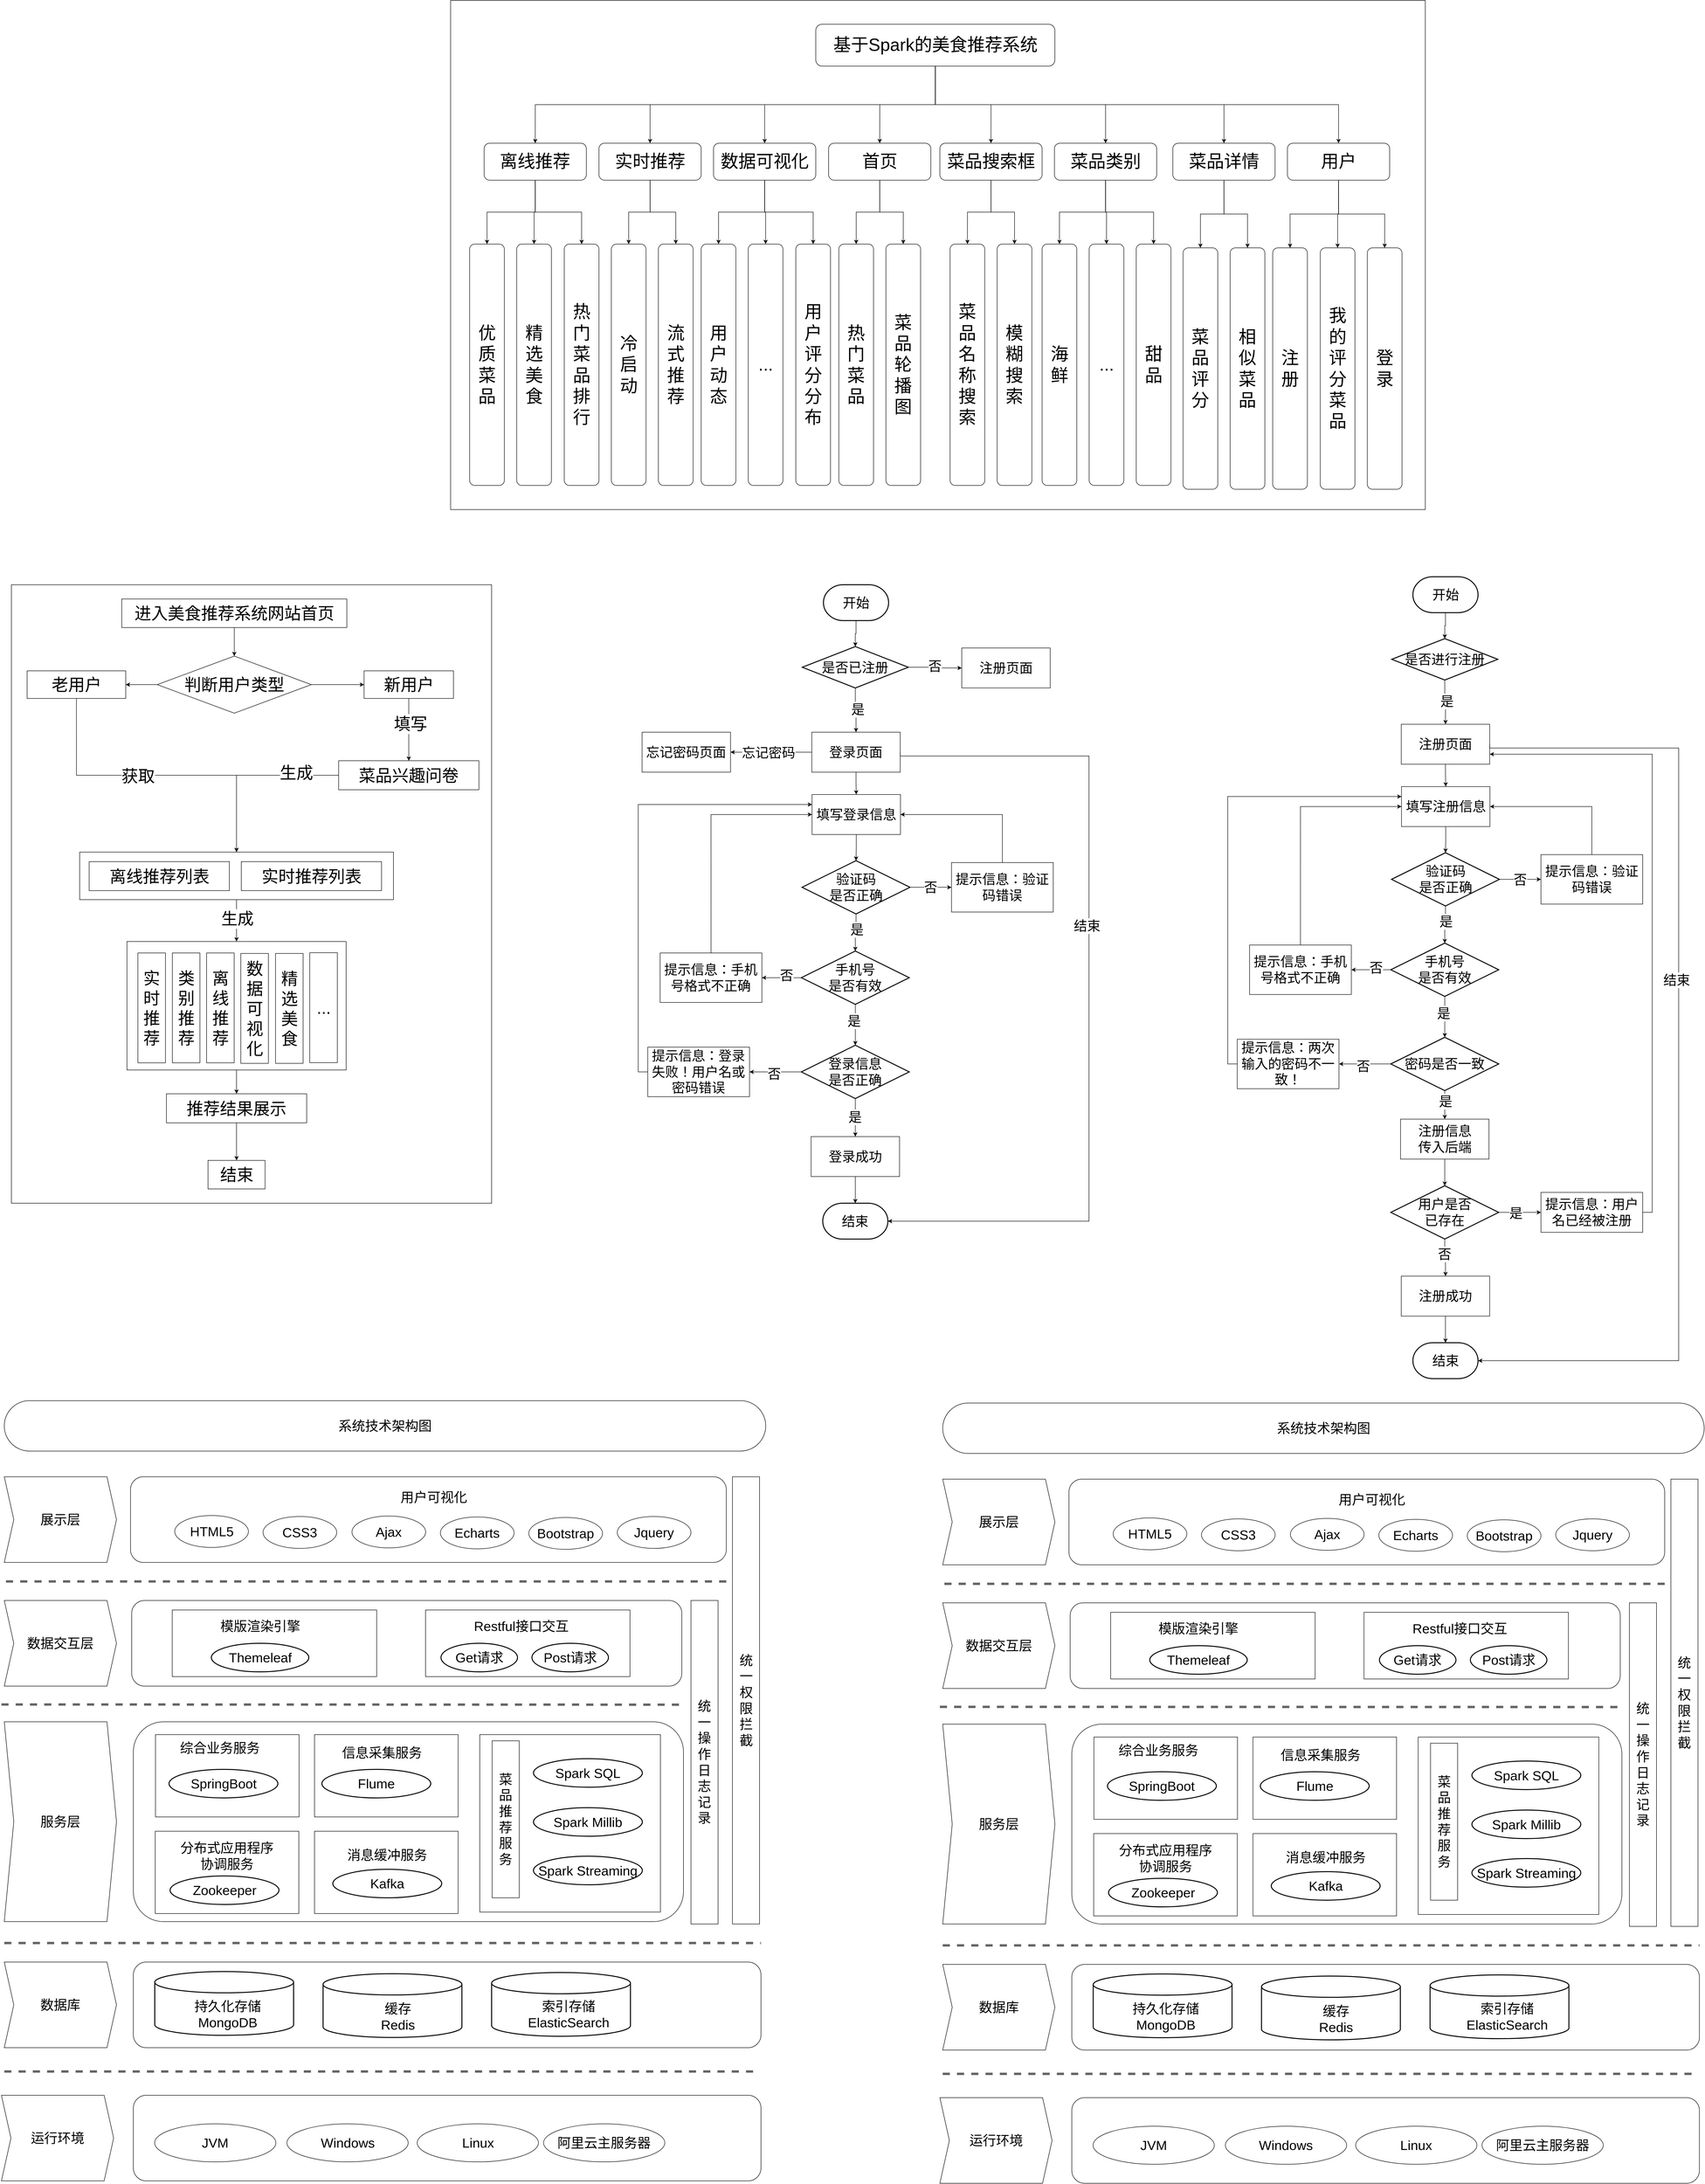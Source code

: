 <mxfile version="22.0.4" type="github">
  <diagram name="第 1 页" id="Mj5Ews41ki1znMXVR-Vp">
    <mxGraphModel dx="14283" dy="5758" grid="1" gridSize="10" guides="1" tooltips="1" connect="1" arrows="1" fold="1" page="1" pageScale="1" pageWidth="827" pageHeight="1169" background="none" math="0" shadow="0">
      <root>
        <mxCell id="0" />
        <mxCell id="1" parent="0" />
        <mxCell id="jOmOR42FHlh-izVVMqKT-5" value="" style="rounded=1;whiteSpace=wrap;html=1;" parent="1" vertex="1">
          <mxGeometry x="-6975" y="1075" width="1157" height="180" as="geometry" />
        </mxCell>
        <mxCell id="3_Ne-6MnNChjOuV6__84-88" value="" style="rounded=0;whiteSpace=wrap;html=1;" parent="1" vertex="1">
          <mxGeometry x="-7228" y="-1060" width="1010" height="1300" as="geometry" />
        </mxCell>
        <mxCell id="3_Ne-6MnNChjOuV6__84-82" style="edgeStyle=orthogonalEdgeStyle;rounded=0;orthogonalLoop=1;jettySize=auto;html=1;exitX=0.5;exitY=1;exitDx=0;exitDy=0;fontSize=40;" parent="1" source="3_Ne-6MnNChjOuV6__84-77" target="3_Ne-6MnNChjOuV6__84-26" edge="1">
          <mxGeometry relative="1" as="geometry" />
        </mxCell>
        <mxCell id="3_Ne-6MnNChjOuV6__84-87" value="生成" style="edgeLabel;html=1;align=center;verticalAlign=middle;resizable=0;points=[];fontSize=34;" parent="3_Ne-6MnNChjOuV6__84-82" vertex="1" connectable="0">
          <mxGeometry x="-0.118" y="1" relative="1" as="geometry">
            <mxPoint y="1" as="offset" />
          </mxGeometry>
        </mxCell>
        <mxCell id="3_Ne-6MnNChjOuV6__84-77" value="" style="rounded=0;whiteSpace=wrap;html=1;" parent="1" vertex="1">
          <mxGeometry x="-7084.5" y="-498" width="660" height="100" as="geometry" />
        </mxCell>
        <mxCell id="3_Ne-6MnNChjOuV6__84-83" style="edgeStyle=orthogonalEdgeStyle;rounded=0;orthogonalLoop=1;jettySize=auto;html=1;exitX=0.5;exitY=1;exitDx=0;exitDy=0;fontSize=40;" parent="1" source="3_Ne-6MnNChjOuV6__84-26" target="3_Ne-6MnNChjOuV6__84-31" edge="1">
          <mxGeometry relative="1" as="geometry" />
        </mxCell>
        <mxCell id="3_Ne-6MnNChjOuV6__84-26" value="" style="rounded=0;whiteSpace=wrap;html=1;" parent="1" vertex="1">
          <mxGeometry x="-6985" y="-310" width="461" height="270" as="geometry" />
        </mxCell>
        <mxCell id="2igFnFL0GFjL6AdHKT34-109" value="" style="rounded=0;whiteSpace=wrap;html=1;" parent="1" vertex="1">
          <mxGeometry x="-6304.25" y="-2288" width="2050" height="1070" as="geometry" />
        </mxCell>
        <mxCell id="2igFnFL0GFjL6AdHKT34-57" style="edgeStyle=orthogonalEdgeStyle;rounded=0;orthogonalLoop=1;jettySize=auto;html=1;exitX=0.5;exitY=1;exitDx=0;exitDy=0;entryX=0.5;entryY=0;entryDx=0;entryDy=0;endArrow=classic;endFill=1;" parent="1" source="2igFnFL0GFjL6AdHKT34-1" target="2igFnFL0GFjL6AdHKT34-7" edge="1">
          <mxGeometry relative="1" as="geometry" />
        </mxCell>
        <mxCell id="2igFnFL0GFjL6AdHKT34-58" style="edgeStyle=orthogonalEdgeStyle;rounded=0;orthogonalLoop=1;jettySize=auto;html=1;exitX=0.5;exitY=1;exitDx=0;exitDy=0;entryX=0.5;entryY=0;entryDx=0;entryDy=0;endArrow=classic;endFill=1;" parent="1" source="2igFnFL0GFjL6AdHKT34-1" target="2igFnFL0GFjL6AdHKT34-3" edge="1">
          <mxGeometry relative="1" as="geometry" />
        </mxCell>
        <mxCell id="2igFnFL0GFjL6AdHKT34-59" style="edgeStyle=orthogonalEdgeStyle;rounded=0;orthogonalLoop=1;jettySize=auto;html=1;exitX=0.5;exitY=1;exitDx=0;exitDy=0;entryX=0.5;entryY=0;entryDx=0;entryDy=0;" parent="1" source="2igFnFL0GFjL6AdHKT34-1" target="2igFnFL0GFjL6AdHKT34-4" edge="1">
          <mxGeometry relative="1" as="geometry" />
        </mxCell>
        <mxCell id="2igFnFL0GFjL6AdHKT34-61" style="edgeStyle=orthogonalEdgeStyle;rounded=0;orthogonalLoop=1;jettySize=auto;html=1;exitX=0.5;exitY=1;exitDx=0;exitDy=0;entryX=0.5;entryY=0;entryDx=0;entryDy=0;" parent="1" source="2igFnFL0GFjL6AdHKT34-1" target="2igFnFL0GFjL6AdHKT34-6" edge="1">
          <mxGeometry relative="1" as="geometry" />
        </mxCell>
        <mxCell id="2igFnFL0GFjL6AdHKT34-84" style="edgeStyle=orthogonalEdgeStyle;rounded=0;orthogonalLoop=1;jettySize=auto;html=1;exitX=0.5;exitY=1;exitDx=0;exitDy=0;entryX=0.5;entryY=0;entryDx=0;entryDy=0;" parent="1" source="2igFnFL0GFjL6AdHKT34-1" target="2igFnFL0GFjL6AdHKT34-83" edge="1">
          <mxGeometry relative="1" as="geometry" />
        </mxCell>
        <mxCell id="2igFnFL0GFjL6AdHKT34-85" style="edgeStyle=orthogonalEdgeStyle;rounded=0;orthogonalLoop=1;jettySize=auto;html=1;exitX=0.5;exitY=1;exitDx=0;exitDy=0;entryX=0.5;entryY=0;entryDx=0;entryDy=0;" parent="1" source="2igFnFL0GFjL6AdHKT34-1" target="2igFnFL0GFjL6AdHKT34-8" edge="1">
          <mxGeometry relative="1" as="geometry" />
        </mxCell>
        <mxCell id="2igFnFL0GFjL6AdHKT34-86" style="edgeStyle=orthogonalEdgeStyle;rounded=0;orthogonalLoop=1;jettySize=auto;html=1;exitX=0.5;exitY=1;exitDx=0;exitDy=0;" parent="1" source="2igFnFL0GFjL6AdHKT34-1" target="2igFnFL0GFjL6AdHKT34-5" edge="1">
          <mxGeometry relative="1" as="geometry" />
        </mxCell>
        <mxCell id="2igFnFL0GFjL6AdHKT34-94" style="edgeStyle=orthogonalEdgeStyle;rounded=0;orthogonalLoop=1;jettySize=auto;html=1;exitX=0.5;exitY=1;exitDx=0;exitDy=0;entryX=0.5;entryY=0;entryDx=0;entryDy=0;" parent="1" source="2igFnFL0GFjL6AdHKT34-1" target="2igFnFL0GFjL6AdHKT34-87" edge="1">
          <mxGeometry relative="1" as="geometry" />
        </mxCell>
        <mxCell id="2igFnFL0GFjL6AdHKT34-1" value="基于Spark的美食推荐系统" style="rounded=1;whiteSpace=wrap;html=1;flipV=1;fontSize=37;aspect=fixed;" parent="1" vertex="1">
          <mxGeometry x="-5536.25" y="-2238" width="502.92" height="88" as="geometry" />
        </mxCell>
        <mxCell id="2igFnFL0GFjL6AdHKT34-68" style="edgeStyle=orthogonalEdgeStyle;rounded=0;orthogonalLoop=1;jettySize=auto;html=1;exitX=0.5;exitY=1;exitDx=0;exitDy=0;" parent="1" source="2igFnFL0GFjL6AdHKT34-3" target="2igFnFL0GFjL6AdHKT34-51" edge="1">
          <mxGeometry relative="1" as="geometry" />
        </mxCell>
        <mxCell id="2igFnFL0GFjL6AdHKT34-96" style="edgeStyle=orthogonalEdgeStyle;rounded=0;orthogonalLoop=1;jettySize=auto;html=1;exitX=0.5;exitY=1;exitDx=0;exitDy=0;entryX=0.5;entryY=0;entryDx=0;entryDy=0;" parent="1" source="2igFnFL0GFjL6AdHKT34-3" target="2igFnFL0GFjL6AdHKT34-52" edge="1">
          <mxGeometry relative="1" as="geometry" />
        </mxCell>
        <mxCell id="2igFnFL0GFjL6AdHKT34-3" value="首页" style="rounded=1;whiteSpace=wrap;html=1;fontSize=37;flipH=0;flipV=1;aspect=fixed;" parent="1" vertex="1">
          <mxGeometry x="-5509.25" y="-1988" width="215" height="77.72" as="geometry" />
        </mxCell>
        <mxCell id="2igFnFL0GFjL6AdHKT34-71" style="edgeStyle=orthogonalEdgeStyle;rounded=0;orthogonalLoop=1;jettySize=auto;html=1;exitX=0.5;exitY=1;exitDx=0;exitDy=0;" parent="1" source="2igFnFL0GFjL6AdHKT34-4" target="2igFnFL0GFjL6AdHKT34-19" edge="1">
          <mxGeometry relative="1" as="geometry" />
        </mxCell>
        <mxCell id="2igFnFL0GFjL6AdHKT34-72" style="edgeStyle=orthogonalEdgeStyle;rounded=0;orthogonalLoop=1;jettySize=auto;html=1;exitX=0.5;exitY=1;exitDx=0;exitDy=0;" parent="1" source="2igFnFL0GFjL6AdHKT34-4" target="2igFnFL0GFjL6AdHKT34-18" edge="1">
          <mxGeometry relative="1" as="geometry" />
        </mxCell>
        <mxCell id="2igFnFL0GFjL6AdHKT34-73" style="edgeStyle=orthogonalEdgeStyle;rounded=0;orthogonalLoop=1;jettySize=auto;html=1;exitX=0.5;exitY=1;exitDx=0;exitDy=0;" parent="1" source="2igFnFL0GFjL6AdHKT34-4" target="2igFnFL0GFjL6AdHKT34-17" edge="1">
          <mxGeometry relative="1" as="geometry" />
        </mxCell>
        <mxCell id="2igFnFL0GFjL6AdHKT34-4" value="离线推荐" style="rounded=1;whiteSpace=wrap;html=1;fontSize=37;flipH=0;flipV=1;aspect=fixed;" parent="1" vertex="1">
          <mxGeometry x="-6233.75" y="-1988" width="215" height="77.72" as="geometry" />
        </mxCell>
        <mxCell id="2igFnFL0GFjL6AdHKT34-74" style="edgeStyle=orthogonalEdgeStyle;rounded=0;orthogonalLoop=1;jettySize=auto;html=1;exitX=0.5;exitY=1;exitDx=0;exitDy=0;entryX=0.5;entryY=0;entryDx=0;entryDy=0;" parent="1" source="2igFnFL0GFjL6AdHKT34-5" target="2igFnFL0GFjL6AdHKT34-41" edge="1">
          <mxGeometry relative="1" as="geometry" />
        </mxCell>
        <mxCell id="2igFnFL0GFjL6AdHKT34-76" style="edgeStyle=orthogonalEdgeStyle;rounded=0;orthogonalLoop=1;jettySize=auto;html=1;exitX=0.5;exitY=1;exitDx=0;exitDy=0;entryX=0.5;entryY=0;entryDx=0;entryDy=0;" parent="1" source="2igFnFL0GFjL6AdHKT34-5" target="2igFnFL0GFjL6AdHKT34-49" edge="1">
          <mxGeometry relative="1" as="geometry" />
        </mxCell>
        <mxCell id="2igFnFL0GFjL6AdHKT34-77" style="edgeStyle=orthogonalEdgeStyle;rounded=0;orthogonalLoop=1;jettySize=auto;html=1;exitX=0.5;exitY=1;exitDx=0;exitDy=0;entryX=0.5;entryY=0;entryDx=0;entryDy=0;" parent="1" source="2igFnFL0GFjL6AdHKT34-5" target="2igFnFL0GFjL6AdHKT34-54" edge="1">
          <mxGeometry relative="1" as="geometry" />
        </mxCell>
        <mxCell id="2igFnFL0GFjL6AdHKT34-5" value="菜品类别" style="rounded=1;whiteSpace=wrap;html=1;fontSize=37;flipH=0;flipV=1;aspect=fixed;" parent="1" vertex="1">
          <mxGeometry x="-5034.25" y="-1988" width="215" height="77.72" as="geometry" />
        </mxCell>
        <mxCell id="2igFnFL0GFjL6AdHKT34-99" style="edgeStyle=orthogonalEdgeStyle;rounded=0;orthogonalLoop=1;jettySize=auto;html=1;exitX=0.5;exitY=1;exitDx=0;exitDy=0;entryX=0.5;entryY=0;entryDx=0;entryDy=0;" parent="1" source="2igFnFL0GFjL6AdHKT34-6" target="2igFnFL0GFjL6AdHKT34-97" edge="1">
          <mxGeometry relative="1" as="geometry" />
        </mxCell>
        <mxCell id="2igFnFL0GFjL6AdHKT34-100" style="edgeStyle=orthogonalEdgeStyle;rounded=0;orthogonalLoop=1;jettySize=auto;html=1;exitX=0.5;exitY=1;exitDx=0;exitDy=0;" parent="1" source="2igFnFL0GFjL6AdHKT34-6" target="2igFnFL0GFjL6AdHKT34-98" edge="1">
          <mxGeometry relative="1" as="geometry" />
        </mxCell>
        <mxCell id="2igFnFL0GFjL6AdHKT34-6" value="实时推荐" style="rounded=1;whiteSpace=wrap;html=1;fontSize=37;flipH=0;flipV=1;aspect=fixed;" parent="1" vertex="1">
          <mxGeometry x="-5992.25" y="-1988" width="215" height="77.72" as="geometry" />
        </mxCell>
        <mxCell id="2igFnFL0GFjL6AdHKT34-64" style="edgeStyle=orthogonalEdgeStyle;rounded=0;orthogonalLoop=1;jettySize=auto;html=1;exitX=0.5;exitY=1;exitDx=0;exitDy=0;entryX=0.5;entryY=0;entryDx=0;entryDy=0;" parent="1" source="2igFnFL0GFjL6AdHKT34-7" target="2igFnFL0GFjL6AdHKT34-14" edge="1">
          <mxGeometry relative="1" as="geometry" />
        </mxCell>
        <mxCell id="2igFnFL0GFjL6AdHKT34-65" style="edgeStyle=orthogonalEdgeStyle;rounded=0;orthogonalLoop=1;jettySize=auto;html=1;exitX=0.5;exitY=1;exitDx=0;exitDy=0;entryX=0.5;entryY=0;entryDx=0;entryDy=0;" parent="1" source="2igFnFL0GFjL6AdHKT34-7" target="2igFnFL0GFjL6AdHKT34-34" edge="1">
          <mxGeometry relative="1" as="geometry" />
        </mxCell>
        <mxCell id="2igFnFL0GFjL6AdHKT34-66" style="edgeStyle=orthogonalEdgeStyle;rounded=0;orthogonalLoop=1;jettySize=auto;html=1;exitX=0.5;exitY=1;exitDx=0;exitDy=0;entryX=0.5;entryY=0;entryDx=0;entryDy=0;" parent="1" source="2igFnFL0GFjL6AdHKT34-7" target="2igFnFL0GFjL6AdHKT34-56" edge="1">
          <mxGeometry relative="1" as="geometry" />
        </mxCell>
        <mxCell id="2igFnFL0GFjL6AdHKT34-7" value="数据可视化" style="rounded=1;whiteSpace=wrap;html=1;fontSize=37;flipH=0;flipV=1;aspect=fixed;" parent="1" vertex="1">
          <mxGeometry x="-5751.25" y="-1988" width="215" height="77.72" as="geometry" />
        </mxCell>
        <mxCell id="2igFnFL0GFjL6AdHKT34-79" style="edgeStyle=orthogonalEdgeStyle;rounded=0;orthogonalLoop=1;jettySize=auto;html=1;exitX=0.5;exitY=1;exitDx=0;exitDy=0;" parent="1" source="2igFnFL0GFjL6AdHKT34-8" target="2igFnFL0GFjL6AdHKT34-45" edge="1">
          <mxGeometry relative="1" as="geometry" />
        </mxCell>
        <mxCell id="2igFnFL0GFjL6AdHKT34-81" style="edgeStyle=orthogonalEdgeStyle;rounded=0;orthogonalLoop=1;jettySize=auto;html=1;exitX=0.5;exitY=1;exitDx=0;exitDy=0;entryX=0.5;entryY=0;entryDx=0;entryDy=0;" parent="1" source="2igFnFL0GFjL6AdHKT34-8" target="2igFnFL0GFjL6AdHKT34-33" edge="1">
          <mxGeometry relative="1" as="geometry" />
        </mxCell>
        <mxCell id="2igFnFL0GFjL6AdHKT34-82" style="edgeStyle=orthogonalEdgeStyle;rounded=0;orthogonalLoop=1;jettySize=auto;html=1;exitX=0.5;exitY=1;exitDx=0;exitDy=0;entryX=0.5;entryY=0;entryDx=0;entryDy=0;" parent="1" source="2igFnFL0GFjL6AdHKT34-8" target="2igFnFL0GFjL6AdHKT34-44" edge="1">
          <mxGeometry relative="1" as="geometry" />
        </mxCell>
        <mxCell id="2igFnFL0GFjL6AdHKT34-8" value="用户" style="rounded=1;whiteSpace=wrap;html=1;fontSize=37;flipH=0;flipV=1;aspect=fixed;" parent="1" vertex="1">
          <mxGeometry x="-4544.25" y="-1988" width="215" height="77.72" as="geometry" />
        </mxCell>
        <mxCell id="2igFnFL0GFjL6AdHKT34-14" value="用户动态" style="rounded=1;whiteSpace=wrap;html=1;fontSize=37;flipH=1;flipV=0;aspect=fixed;" parent="1" vertex="1">
          <mxGeometry x="-5777.25" y="-1776" width="73" height="507.4" as="geometry" />
        </mxCell>
        <mxCell id="2igFnFL0GFjL6AdHKT34-17" value="热门菜品排行" style="rounded=1;whiteSpace=wrap;html=1;fontSize=37;flipH=1;flipV=0;aspect=fixed;" parent="1" vertex="1">
          <mxGeometry x="-6065.25" y="-1776" width="73" height="507.4" as="geometry" />
        </mxCell>
        <mxCell id="2igFnFL0GFjL6AdHKT34-18" value="精选美食" style="rounded=1;whiteSpace=wrap;html=1;fontSize=37;flipH=1;flipV=0;aspect=fixed;" parent="1" vertex="1">
          <mxGeometry x="-6165.25" y="-1776" width="73" height="507.4" as="geometry" />
        </mxCell>
        <mxCell id="2igFnFL0GFjL6AdHKT34-19" value="优质菜品" style="rounded=1;whiteSpace=wrap;html=1;fontSize=37;flipH=1;flipV=0;aspect=fixed;" parent="1" vertex="1">
          <mxGeometry x="-6264.25" y="-1776" width="73" height="507.4" as="geometry" />
        </mxCell>
        <mxCell id="2igFnFL0GFjL6AdHKT34-33" value="我的评分菜品" style="rounded=1;whiteSpace=wrap;html=1;fontSize=37;flipH=1;flipV=0;aspect=fixed;" parent="1" vertex="1">
          <mxGeometry x="-4475.25" y="-1768" width="73" height="507.4" as="geometry" />
        </mxCell>
        <mxCell id="2igFnFL0GFjL6AdHKT34-34" value="..." style="rounded=1;whiteSpace=wrap;html=1;fontSize=37;flipH=1;flipV=0;aspect=fixed;" parent="1" vertex="1">
          <mxGeometry x="-5678.25" y="-1776" width="73" height="507.4" as="geometry" />
        </mxCell>
        <mxCell id="2igFnFL0GFjL6AdHKT34-41" value="海鲜" style="rounded=1;whiteSpace=wrap;html=1;fontSize=37;flipH=1;flipV=0;aspect=fixed;" parent="1" vertex="1">
          <mxGeometry x="-5060.25" y="-1776" width="73" height="507.4" as="geometry" />
        </mxCell>
        <mxCell id="2igFnFL0GFjL6AdHKT34-44" value="登录" style="rounded=1;whiteSpace=wrap;html=1;fontSize=37;flipH=1;flipV=0;aspect=fixed;" parent="1" vertex="1">
          <mxGeometry x="-4376.25" y="-1768" width="73" height="507.4" as="geometry" />
        </mxCell>
        <mxCell id="2igFnFL0GFjL6AdHKT34-45" value="注册" style="rounded=1;whiteSpace=wrap;html=1;fontSize=37;flipH=1;flipV=0;aspect=fixed;" parent="1" vertex="1">
          <mxGeometry x="-4575.25" y="-1768" width="73" height="507.4" as="geometry" />
        </mxCell>
        <mxCell id="2igFnFL0GFjL6AdHKT34-49" value="..." style="rounded=1;whiteSpace=wrap;html=1;fontSize=37;flipH=1;flipV=0;aspect=fixed;" parent="1" vertex="1">
          <mxGeometry x="-4961.25" y="-1776" width="73" height="507.4" as="geometry" />
        </mxCell>
        <mxCell id="2igFnFL0GFjL6AdHKT34-51" value="热门菜品" style="rounded=1;whiteSpace=wrap;html=1;fontSize=37;flipH=1;flipV=0;aspect=fixed;" parent="1" vertex="1">
          <mxGeometry x="-5487.75" y="-1776" width="73" height="507.4" as="geometry" />
        </mxCell>
        <mxCell id="2igFnFL0GFjL6AdHKT34-52" value="菜品轮播图" style="rounded=1;whiteSpace=wrap;html=1;fontSize=37;flipH=1;flipV=0;aspect=fixed;" parent="1" vertex="1">
          <mxGeometry x="-5388.75" y="-1776" width="73" height="507.4" as="geometry" />
        </mxCell>
        <mxCell id="2igFnFL0GFjL6AdHKT34-54" value="甜品" style="rounded=1;whiteSpace=wrap;html=1;fontSize=37;flipH=1;flipV=0;aspect=fixed;" parent="1" vertex="1">
          <mxGeometry x="-4862.25" y="-1776" width="73" height="507.4" as="geometry" />
        </mxCell>
        <mxCell id="2igFnFL0GFjL6AdHKT34-56" value="用户评分分布" style="rounded=1;whiteSpace=wrap;html=1;fontSize=37;flipH=1;flipV=0;aspect=fixed;" parent="1" vertex="1">
          <mxGeometry x="-5578.25" y="-1776" width="73" height="507.4" as="geometry" />
        </mxCell>
        <mxCell id="2igFnFL0GFjL6AdHKT34-104" style="edgeStyle=orthogonalEdgeStyle;rounded=0;orthogonalLoop=1;jettySize=auto;html=1;exitX=0.5;exitY=1;exitDx=0;exitDy=0;entryX=0.5;entryY=0;entryDx=0;entryDy=0;" parent="1" source="2igFnFL0GFjL6AdHKT34-83" target="2igFnFL0GFjL6AdHKT34-102" edge="1">
          <mxGeometry relative="1" as="geometry" />
        </mxCell>
        <mxCell id="2igFnFL0GFjL6AdHKT34-107" style="edgeStyle=orthogonalEdgeStyle;rounded=0;orthogonalLoop=1;jettySize=auto;html=1;exitX=0.5;exitY=1;exitDx=0;exitDy=0;entryX=0.5;entryY=0;entryDx=0;entryDy=0;" parent="1" source="2igFnFL0GFjL6AdHKT34-83" target="2igFnFL0GFjL6AdHKT34-103" edge="1">
          <mxGeometry relative="1" as="geometry" />
        </mxCell>
        <mxCell id="2igFnFL0GFjL6AdHKT34-83" value="菜品搜索框" style="rounded=1;whiteSpace=wrap;html=1;fontSize=37;flipH=0;flipV=1;aspect=fixed;" parent="1" vertex="1">
          <mxGeometry x="-5275.25" y="-1988" width="215" height="77.72" as="geometry" />
        </mxCell>
        <mxCell id="2igFnFL0GFjL6AdHKT34-90" style="edgeStyle=orthogonalEdgeStyle;rounded=0;orthogonalLoop=1;jettySize=auto;html=1;exitX=0.5;exitY=1;exitDx=0;exitDy=0;entryX=0.5;entryY=0;entryDx=0;entryDy=0;" parent="1" source="2igFnFL0GFjL6AdHKT34-87" target="2igFnFL0GFjL6AdHKT34-88" edge="1">
          <mxGeometry relative="1" as="geometry" />
        </mxCell>
        <mxCell id="2igFnFL0GFjL6AdHKT34-91" style="edgeStyle=orthogonalEdgeStyle;rounded=0;orthogonalLoop=1;jettySize=auto;html=1;exitX=0.5;exitY=1;exitDx=0;exitDy=0;" parent="1" source="2igFnFL0GFjL6AdHKT34-87" target="2igFnFL0GFjL6AdHKT34-89" edge="1">
          <mxGeometry relative="1" as="geometry" />
        </mxCell>
        <mxCell id="2igFnFL0GFjL6AdHKT34-87" value="菜品详情" style="rounded=1;whiteSpace=wrap;html=1;fontSize=37;flipH=0;flipV=1;aspect=fixed;" parent="1" vertex="1">
          <mxGeometry x="-4785.25" y="-1988" width="215" height="77.72" as="geometry" />
        </mxCell>
        <mxCell id="2igFnFL0GFjL6AdHKT34-88" value="菜品评分" style="rounded=1;whiteSpace=wrap;html=1;fontSize=37;flipH=1;flipV=0;aspect=fixed;" parent="1" vertex="1">
          <mxGeometry x="-4763.75" y="-1768" width="73" height="507.4" as="geometry" />
        </mxCell>
        <mxCell id="2igFnFL0GFjL6AdHKT34-89" value="相似菜品" style="rounded=1;whiteSpace=wrap;html=1;fontSize=37;flipH=1;flipV=0;aspect=fixed;" parent="1" vertex="1">
          <mxGeometry x="-4664.75" y="-1768" width="73" height="507.4" as="geometry" />
        </mxCell>
        <mxCell id="2igFnFL0GFjL6AdHKT34-97" value="冷启动" style="rounded=1;whiteSpace=wrap;html=1;fontSize=37;flipH=1;flipV=0;aspect=fixed;" parent="1" vertex="1">
          <mxGeometry x="-5966.25" y="-1776" width="73" height="507.4" as="geometry" />
        </mxCell>
        <mxCell id="2igFnFL0GFjL6AdHKT34-98" value="流式推荐" style="rounded=1;whiteSpace=wrap;html=1;fontSize=37;flipH=1;flipV=0;aspect=fixed;" parent="1" vertex="1">
          <mxGeometry x="-5867.25" y="-1776" width="73" height="507.4" as="geometry" />
        </mxCell>
        <mxCell id="2igFnFL0GFjL6AdHKT34-102" value="菜品名称搜索" style="rounded=1;whiteSpace=wrap;html=1;fontSize=37;flipH=1;flipV=0;aspect=fixed;" parent="1" vertex="1">
          <mxGeometry x="-5253.75" y="-1776" width="73" height="507.4" as="geometry" />
        </mxCell>
        <mxCell id="2igFnFL0GFjL6AdHKT34-103" value="模糊搜索" style="rounded=1;whiteSpace=wrap;html=1;fontSize=37;flipH=1;flipV=0;aspect=fixed;" parent="1" vertex="1">
          <mxGeometry x="-5154.75" y="-1776" width="73" height="507.4" as="geometry" />
        </mxCell>
        <mxCell id="3_Ne-6MnNChjOuV6__84-13" style="edgeStyle=orthogonalEdgeStyle;rounded=0;orthogonalLoop=1;jettySize=auto;html=1;exitX=0.5;exitY=1;exitDx=0;exitDy=0;entryX=0.5;entryY=0;entryDx=0;entryDy=0;fontSize=40;" parent="1" source="3_Ne-6MnNChjOuV6__84-1" target="3_Ne-6MnNChjOuV6__84-2" edge="1">
          <mxGeometry relative="1" as="geometry" />
        </mxCell>
        <mxCell id="3_Ne-6MnNChjOuV6__84-1" value="&lt;font style=&quot;font-size: 35px;&quot;&gt;进入美食推荐系统网站首页&lt;/font&gt;" style="rounded=0;whiteSpace=wrap;html=1;fontSize=35;" parent="1" vertex="1">
          <mxGeometry x="-6996" y="-1030" width="473.5" height="60" as="geometry" />
        </mxCell>
        <mxCell id="3_Ne-6MnNChjOuV6__84-14" style="edgeStyle=orthogonalEdgeStyle;rounded=0;orthogonalLoop=1;jettySize=auto;html=1;exitX=1;exitY=0.5;exitDx=0;exitDy=0;entryX=0;entryY=0.5;entryDx=0;entryDy=0;fontSize=40;" parent="1" source="3_Ne-6MnNChjOuV6__84-2" target="3_Ne-6MnNChjOuV6__84-4" edge="1">
          <mxGeometry relative="1" as="geometry" />
        </mxCell>
        <mxCell id="3_Ne-6MnNChjOuV6__84-15" style="edgeStyle=orthogonalEdgeStyle;rounded=0;orthogonalLoop=1;jettySize=auto;html=1;exitX=0;exitY=0.5;exitDx=0;exitDy=0;entryX=1;entryY=0.5;entryDx=0;entryDy=0;fontSize=40;" parent="1" source="3_Ne-6MnNChjOuV6__84-2" target="3_Ne-6MnNChjOuV6__84-3" edge="1">
          <mxGeometry relative="1" as="geometry" />
        </mxCell>
        <mxCell id="3_Ne-6MnNChjOuV6__84-2" value="判断用户类型" style="rhombus;whiteSpace=wrap;html=1;fontSize=35;" parent="1" vertex="1">
          <mxGeometry x="-6921.25" y="-910" width="324" height="120" as="geometry" />
        </mxCell>
        <mxCell id="3_Ne-6MnNChjOuV6__84-79" style="edgeStyle=orthogonalEdgeStyle;rounded=0;orthogonalLoop=1;jettySize=auto;html=1;exitX=0.5;exitY=1;exitDx=0;exitDy=0;entryX=0.5;entryY=0;entryDx=0;entryDy=0;fontSize=40;" parent="1" source="3_Ne-6MnNChjOuV6__84-3" target="3_Ne-6MnNChjOuV6__84-77" edge="1">
          <mxGeometry relative="1" as="geometry" />
        </mxCell>
        <mxCell id="3_Ne-6MnNChjOuV6__84-80" value="获取" style="edgeLabel;html=1;align=center;verticalAlign=middle;resizable=0;points=[];fontSize=35;" parent="3_Ne-6MnNChjOuV6__84-79" vertex="1" connectable="0">
          <mxGeometry x="-0.121" y="-1" relative="1" as="geometry">
            <mxPoint as="offset" />
          </mxGeometry>
        </mxCell>
        <mxCell id="3_Ne-6MnNChjOuV6__84-3" value="老用户" style="rounded=0;whiteSpace=wrap;html=1;fontSize=35;" parent="1" vertex="1">
          <mxGeometry x="-7195" y="-879" width="207.5" height="58" as="geometry" />
        </mxCell>
        <mxCell id="3_Ne-6MnNChjOuV6__84-44" style="edgeStyle=orthogonalEdgeStyle;rounded=0;orthogonalLoop=1;jettySize=auto;html=1;exitX=0.5;exitY=1;exitDx=0;exitDy=0;entryX=0.5;entryY=0;entryDx=0;entryDy=0;fontSize=40;" parent="1" source="3_Ne-6MnNChjOuV6__84-4" target="3_Ne-6MnNChjOuV6__84-11" edge="1">
          <mxGeometry relative="1" as="geometry" />
        </mxCell>
        <mxCell id="3_Ne-6MnNChjOuV6__84-55" value="&lt;font style=&quot;font-size: 35px;&quot;&gt;填写&lt;/font&gt;" style="edgeLabel;html=1;align=center;verticalAlign=middle;resizable=0;points=[];fontSize=35;" parent="3_Ne-6MnNChjOuV6__84-44" vertex="1" connectable="0">
          <mxGeometry x="-0.194" y="3" relative="1" as="geometry">
            <mxPoint as="offset" />
          </mxGeometry>
        </mxCell>
        <mxCell id="3_Ne-6MnNChjOuV6__84-4" value="新用户" style="rounded=0;whiteSpace=wrap;html=1;fontSize=35;" parent="1" vertex="1">
          <mxGeometry x="-6486.25" y="-879" width="188" height="58" as="geometry" />
        </mxCell>
        <mxCell id="3_Ne-6MnNChjOuV6__84-5" value="离线推荐列表" style="rounded=0;whiteSpace=wrap;html=1;fontSize=35;" parent="1" vertex="1">
          <mxGeometry x="-7064.5" y="-478" width="295" height="61" as="geometry" />
        </mxCell>
        <mxCell id="3_Ne-6MnNChjOuV6__84-6" value="实时推荐列表" style="rounded=0;whiteSpace=wrap;html=1;fontSize=35;" parent="1" vertex="1">
          <mxGeometry x="-6744.5" y="-478" width="295" height="61" as="geometry" />
        </mxCell>
        <mxCell id="3_Ne-6MnNChjOuV6__84-7" value="实时推荐" style="rounded=0;whiteSpace=wrap;html=1;fontSize=35;flipH=1;flipV=1;" parent="1" vertex="1">
          <mxGeometry x="-6962" y="-286" width="58" height="231" as="geometry" />
        </mxCell>
        <mxCell id="3_Ne-6MnNChjOuV6__84-8" value="离线推荐" style="rounded=0;whiteSpace=wrap;html=1;fontSize=35;flipH=1;flipV=1;" parent="1" vertex="1">
          <mxGeometry x="-6817.5" y="-286" width="58" height="231" as="geometry" />
        </mxCell>
        <mxCell id="3_Ne-6MnNChjOuV6__84-9" value="类别推荐" style="rounded=0;whiteSpace=wrap;html=1;fontSize=35;flipH=1;flipV=1;" parent="1" vertex="1">
          <mxGeometry x="-6889.5" y="-286" width="58" height="231" as="geometry" />
        </mxCell>
        <mxCell id="3_Ne-6MnNChjOuV6__84-10" value="数据可视化" style="rounded=0;whiteSpace=wrap;html=1;fontSize=35;flipH=1;flipV=1;" parent="1" vertex="1">
          <mxGeometry x="-6745.5" y="-285" width="58" height="231" as="geometry" />
        </mxCell>
        <mxCell id="3_Ne-6MnNChjOuV6__84-78" style="edgeStyle=orthogonalEdgeStyle;rounded=0;orthogonalLoop=1;jettySize=auto;html=1;exitX=0;exitY=0.5;exitDx=0;exitDy=0;entryX=0.5;entryY=0;entryDx=0;entryDy=0;fontSize=40;" parent="1" source="3_Ne-6MnNChjOuV6__84-11" target="3_Ne-6MnNChjOuV6__84-77" edge="1">
          <mxGeometry relative="1" as="geometry" />
        </mxCell>
        <mxCell id="3_Ne-6MnNChjOuV6__84-81" value="生成" style="edgeLabel;html=1;align=center;verticalAlign=middle;resizable=0;points=[];fontSize=35;" parent="3_Ne-6MnNChjOuV6__84-78" vertex="1" connectable="0">
          <mxGeometry x="-0.524" y="-6" relative="1" as="geometry">
            <mxPoint as="offset" />
          </mxGeometry>
        </mxCell>
        <mxCell id="3_Ne-6MnNChjOuV6__84-11" value="菜品兴趣问卷" style="rounded=0;whiteSpace=wrap;html=1;fontSize=35;" parent="1" vertex="1">
          <mxGeometry x="-6539.75" y="-690" width="295" height="61" as="geometry" />
        </mxCell>
        <mxCell id="3_Ne-6MnNChjOuV6__84-86" style="edgeStyle=orthogonalEdgeStyle;rounded=0;orthogonalLoop=1;jettySize=auto;html=1;exitX=0.5;exitY=1;exitDx=0;exitDy=0;fontSize=40;" parent="1" source="3_Ne-6MnNChjOuV6__84-31" target="3_Ne-6MnNChjOuV6__84-32" edge="1">
          <mxGeometry relative="1" as="geometry" />
        </mxCell>
        <mxCell id="3_Ne-6MnNChjOuV6__84-31" value="推荐结果展示" style="rounded=0;whiteSpace=wrap;html=1;fontSize=35;" parent="1" vertex="1">
          <mxGeometry x="-6902" y="10" width="295" height="61" as="geometry" />
        </mxCell>
        <mxCell id="3_Ne-6MnNChjOuV6__84-32" value="结束" style="rounded=0;whiteSpace=wrap;html=1;fontSize=35;" parent="1" vertex="1">
          <mxGeometry x="-6814.5" y="150" width="120" height="60" as="geometry" />
        </mxCell>
        <mxCell id="3_Ne-6MnNChjOuV6__84-53" value="精选美食" style="rounded=0;whiteSpace=wrap;html=1;fontSize=35;flipH=1;flipV=1;" parent="1" vertex="1">
          <mxGeometry x="-6672.5" y="-285" width="58" height="231" as="geometry" />
        </mxCell>
        <mxCell id="3_Ne-6MnNChjOuV6__84-54" value="..." style="rounded=0;whiteSpace=wrap;html=1;fontSize=35;flipH=1;flipV=1;" parent="1" vertex="1">
          <mxGeometry x="-6600.5" y="-286.5" width="58" height="231" as="geometry" />
        </mxCell>
        <mxCell id="fKkeEkLKrAvYsSLkhtd2-1" value="开始" style="strokeWidth=2;html=1;shape=mxgraph.flowchart.terminator;whiteSpace=wrap;fontSize=28;aspect=fixed;" parent="1" vertex="1">
          <mxGeometry x="-5520.08" y="-1060" width="137" height="75.4" as="geometry" />
        </mxCell>
        <mxCell id="fKkeEkLKrAvYsSLkhtd2-7" style="edgeStyle=orthogonalEdgeStyle;rounded=0;orthogonalLoop=1;jettySize=auto;html=1;exitX=0.5;exitY=1;exitDx=0;exitDy=0;exitPerimeter=0;" parent="1" source="fKkeEkLKrAvYsSLkhtd2-2" target="fKkeEkLKrAvYsSLkhtd2-3" edge="1">
          <mxGeometry relative="1" as="geometry" />
        </mxCell>
        <mxCell id="fKkeEkLKrAvYsSLkhtd2-63" value="是" style="edgeLabel;html=1;align=center;verticalAlign=middle;resizable=0;points=[];fontSize=28;" parent="fKkeEkLKrAvYsSLkhtd2-7" vertex="1" connectable="0">
          <mxGeometry x="0.017" y="4" relative="1" as="geometry">
            <mxPoint x="-1" y="-2" as="offset" />
          </mxGeometry>
        </mxCell>
        <mxCell id="fKkeEkLKrAvYsSLkhtd2-10" style="edgeStyle=orthogonalEdgeStyle;rounded=0;orthogonalLoop=1;jettySize=auto;html=1;exitX=1;exitY=0.5;exitDx=0;exitDy=0;exitPerimeter=0;" parent="1" source="fKkeEkLKrAvYsSLkhtd2-2" target="fKkeEkLKrAvYsSLkhtd2-9" edge="1">
          <mxGeometry relative="1" as="geometry" />
        </mxCell>
        <mxCell id="fKkeEkLKrAvYsSLkhtd2-11" value="否" style="edgeLabel;html=1;align=center;verticalAlign=middle;resizable=0;points=[];fontSize=28;" parent="fKkeEkLKrAvYsSLkhtd2-10" vertex="1" connectable="0">
          <mxGeometry x="0.02" y="4" relative="1" as="geometry">
            <mxPoint x="-1" as="offset" />
          </mxGeometry>
        </mxCell>
        <mxCell id="fKkeEkLKrAvYsSLkhtd2-2" value="是否已注册" style="strokeWidth=2;html=1;shape=mxgraph.flowchart.decision;whiteSpace=wrap;fontSize=28;" parent="1" vertex="1">
          <mxGeometry x="-5564.58" y="-930" width="223" height="87" as="geometry" />
        </mxCell>
        <mxCell id="fKkeEkLKrAvYsSLkhtd2-16" style="edgeStyle=orthogonalEdgeStyle;rounded=0;orthogonalLoop=1;jettySize=auto;html=1;exitX=0.5;exitY=1;exitDx=0;exitDy=0;entryX=0.5;entryY=0;entryDx=0;entryDy=0;" parent="1" source="fKkeEkLKrAvYsSLkhtd2-3" target="fKkeEkLKrAvYsSLkhtd2-15" edge="1">
          <mxGeometry relative="1" as="geometry" />
        </mxCell>
        <mxCell id="fKkeEkLKrAvYsSLkhtd2-65" style="edgeStyle=orthogonalEdgeStyle;rounded=0;orthogonalLoop=1;jettySize=auto;html=1;exitX=0;exitY=0.5;exitDx=0;exitDy=0;entryX=1;entryY=0.5;entryDx=0;entryDy=0;" parent="1" source="fKkeEkLKrAvYsSLkhtd2-3" target="fKkeEkLKrAvYsSLkhtd2-46" edge="1">
          <mxGeometry relative="1" as="geometry" />
        </mxCell>
        <mxCell id="fKkeEkLKrAvYsSLkhtd2-66" value="忘记密码" style="edgeLabel;html=1;align=center;verticalAlign=middle;resizable=0;points=[];fontSize=28;" parent="fKkeEkLKrAvYsSLkhtd2-65" vertex="1" connectable="0">
          <mxGeometry x="0.076" y="1" relative="1" as="geometry">
            <mxPoint as="offset" />
          </mxGeometry>
        </mxCell>
        <mxCell id="fKkeEkLKrAvYsSLkhtd2-3" value="登录页面" style="rounded=0;whiteSpace=wrap;html=1;fontSize=28;" parent="1" vertex="1">
          <mxGeometry x="-5544.58" y="-750" width="186" height="84" as="geometry" />
        </mxCell>
        <mxCell id="fKkeEkLKrAvYsSLkhtd2-4" value="结束" style="strokeWidth=2;html=1;shape=mxgraph.flowchart.terminator;whiteSpace=wrap;fontSize=28;aspect=fixed;" parent="1" vertex="1">
          <mxGeometry x="-5521.58" y="240" width="137" height="75.4" as="geometry" />
        </mxCell>
        <mxCell id="fKkeEkLKrAvYsSLkhtd2-9" value="注册页面" style="rounded=0;whiteSpace=wrap;html=1;fontSize=28;" parent="1" vertex="1">
          <mxGeometry x="-5229.18" y="-927" width="186" height="84" as="geometry" />
        </mxCell>
        <mxCell id="fKkeEkLKrAvYsSLkhtd2-38" style="edgeStyle=orthogonalEdgeStyle;rounded=0;orthogonalLoop=1;jettySize=auto;html=1;exitX=0.5;exitY=1;exitDx=0;exitDy=0;" parent="1" source="fKkeEkLKrAvYsSLkhtd2-15" target="fKkeEkLKrAvYsSLkhtd2-18" edge="1">
          <mxGeometry relative="1" as="geometry" />
        </mxCell>
        <mxCell id="fKkeEkLKrAvYsSLkhtd2-15" value="填写登录信息" style="rounded=0;whiteSpace=wrap;html=1;fontSize=28;" parent="1" vertex="1">
          <mxGeometry x="-5544.08" y="-619" width="186" height="84" as="geometry" />
        </mxCell>
        <mxCell id="fKkeEkLKrAvYsSLkhtd2-43" style="edgeStyle=orthogonalEdgeStyle;rounded=0;orthogonalLoop=1;jettySize=auto;html=1;exitX=1;exitY=0.5;exitDx=0;exitDy=0;exitPerimeter=0;entryX=0;entryY=0.5;entryDx=0;entryDy=0;" parent="1" source="fKkeEkLKrAvYsSLkhtd2-18" target="fKkeEkLKrAvYsSLkhtd2-42" edge="1">
          <mxGeometry relative="1" as="geometry" />
        </mxCell>
        <mxCell id="fKkeEkLKrAvYsSLkhtd2-44" value="否" style="edgeLabel;html=1;align=center;verticalAlign=middle;resizable=0;points=[];fontSize=28;" parent="fKkeEkLKrAvYsSLkhtd2-43" vertex="1" connectable="0">
          <mxGeometry x="0.004" relative="1" as="geometry">
            <mxPoint x="-1" as="offset" />
          </mxGeometry>
        </mxCell>
        <mxCell id="fKkeEkLKrAvYsSLkhtd2-18" value="验证码&lt;br style=&quot;border-color: var(--border-color);&quot;&gt;是否正确" style="strokeWidth=2;html=1;shape=mxgraph.flowchart.decision;whiteSpace=wrap;fontSize=28;" parent="1" vertex="1">
          <mxGeometry x="-5565.08" y="-480" width="227" height="112" as="geometry" />
        </mxCell>
        <mxCell id="fKkeEkLKrAvYsSLkhtd2-36" style="edgeStyle=orthogonalEdgeStyle;rounded=0;orthogonalLoop=1;jettySize=auto;html=1;exitX=0.5;exitY=1;exitDx=0;exitDy=0;exitPerimeter=0;" parent="1" source="fKkeEkLKrAvYsSLkhtd2-30" target="fKkeEkLKrAvYsSLkhtd2-31" edge="1">
          <mxGeometry relative="1" as="geometry" />
        </mxCell>
        <mxCell id="fKkeEkLKrAvYsSLkhtd2-40" value="是" style="edgeLabel;html=1;align=center;verticalAlign=middle;resizable=0;points=[];fontSize=28;" parent="fKkeEkLKrAvYsSLkhtd2-36" vertex="1" connectable="0">
          <mxGeometry x="-0.16" y="-3" relative="1" as="geometry">
            <mxPoint y="-1" as="offset" />
          </mxGeometry>
        </mxCell>
        <mxCell id="fKkeEkLKrAvYsSLkhtd2-49" style="edgeStyle=orthogonalEdgeStyle;rounded=0;orthogonalLoop=1;jettySize=auto;html=1;exitX=0;exitY=0.5;exitDx=0;exitDy=0;exitPerimeter=0;entryX=1;entryY=0.5;entryDx=0;entryDy=0;" parent="1" source="fKkeEkLKrAvYsSLkhtd2-30" target="fKkeEkLKrAvYsSLkhtd2-48" edge="1">
          <mxGeometry relative="1" as="geometry" />
        </mxCell>
        <mxCell id="fKkeEkLKrAvYsSLkhtd2-52" value="否" style="edgeLabel;html=1;align=center;verticalAlign=middle;resizable=0;points=[];fontSize=28;" parent="fKkeEkLKrAvYsSLkhtd2-49" vertex="1" connectable="0">
          <mxGeometry x="-0.222" y="-5" relative="1" as="geometry">
            <mxPoint x="1" as="offset" />
          </mxGeometry>
        </mxCell>
        <mxCell id="fKkeEkLKrAvYsSLkhtd2-30" value="手机号&lt;br style=&quot;border-color: var(--border-color);&quot;&gt;是否有效" style="strokeWidth=2;html=1;shape=mxgraph.flowchart.decision;whiteSpace=wrap;fontSize=28;" parent="1" vertex="1">
          <mxGeometry x="-5566.58" y="-290" width="227" height="112" as="geometry" />
        </mxCell>
        <mxCell id="fKkeEkLKrAvYsSLkhtd2-33" style="edgeStyle=orthogonalEdgeStyle;rounded=0;orthogonalLoop=1;jettySize=auto;html=1;exitX=0.5;exitY=1;exitDx=0;exitDy=0;exitPerimeter=0;" parent="1" source="fKkeEkLKrAvYsSLkhtd2-31" target="fKkeEkLKrAvYsSLkhtd2-32" edge="1">
          <mxGeometry relative="1" as="geometry" />
        </mxCell>
        <mxCell id="fKkeEkLKrAvYsSLkhtd2-64" value="是" style="edgeLabel;html=1;align=center;verticalAlign=middle;resizable=0;points=[];fontSize=28;" parent="fKkeEkLKrAvYsSLkhtd2-33" vertex="1" connectable="0">
          <mxGeometry x="-0.043" y="-1" relative="1" as="geometry">
            <mxPoint as="offset" />
          </mxGeometry>
        </mxCell>
        <mxCell id="fKkeEkLKrAvYsSLkhtd2-54" style="edgeStyle=orthogonalEdgeStyle;rounded=0;orthogonalLoop=1;jettySize=auto;html=1;exitX=0;exitY=0.5;exitDx=0;exitDy=0;exitPerimeter=0;" parent="1" source="fKkeEkLKrAvYsSLkhtd2-31" target="fKkeEkLKrAvYsSLkhtd2-53" edge="1">
          <mxGeometry relative="1" as="geometry" />
        </mxCell>
        <mxCell id="fKkeEkLKrAvYsSLkhtd2-55" value="否" style="edgeLabel;html=1;align=center;verticalAlign=middle;resizable=0;points=[];fontSize=28;" parent="fKkeEkLKrAvYsSLkhtd2-54" vertex="1" connectable="0">
          <mxGeometry x="0.044" y="4" relative="1" as="geometry">
            <mxPoint x="-1" as="offset" />
          </mxGeometry>
        </mxCell>
        <mxCell id="fKkeEkLKrAvYsSLkhtd2-31" value="登录信息&lt;br&gt;是否正确" style="strokeWidth=2;html=1;shape=mxgraph.flowchart.decision;whiteSpace=wrap;fontSize=28;" parent="1" vertex="1">
          <mxGeometry x="-5566.58" y="-92" width="227" height="112" as="geometry" />
        </mxCell>
        <mxCell id="fKkeEkLKrAvYsSLkhtd2-34" style="edgeStyle=orthogonalEdgeStyle;rounded=0;orthogonalLoop=1;jettySize=auto;html=1;exitX=0.5;exitY=1;exitDx=0;exitDy=0;" parent="1" source="fKkeEkLKrAvYsSLkhtd2-32" target="fKkeEkLKrAvYsSLkhtd2-4" edge="1">
          <mxGeometry relative="1" as="geometry" />
        </mxCell>
        <mxCell id="fKkeEkLKrAvYsSLkhtd2-32" value="登录成功" style="rounded=0;whiteSpace=wrap;html=1;fontSize=28;" parent="1" vertex="1">
          <mxGeometry x="-5546.08" y="100" width="186" height="84" as="geometry" />
        </mxCell>
        <mxCell id="fKkeEkLKrAvYsSLkhtd2-35" style="edgeStyle=orthogonalEdgeStyle;rounded=0;orthogonalLoop=1;jettySize=auto;html=1;exitX=0.5;exitY=1;exitDx=0;exitDy=0;exitPerimeter=0;entryX=0.5;entryY=0;entryDx=0;entryDy=0;entryPerimeter=0;" parent="1" source="fKkeEkLKrAvYsSLkhtd2-18" target="fKkeEkLKrAvYsSLkhtd2-30" edge="1">
          <mxGeometry relative="1" as="geometry" />
        </mxCell>
        <mxCell id="fKkeEkLKrAvYsSLkhtd2-39" value="是" style="edgeLabel;html=1;align=center;verticalAlign=middle;resizable=0;points=[];fontSize=28;" parent="fKkeEkLKrAvYsSLkhtd2-35" vertex="1" connectable="0">
          <mxGeometry x="-0.152" y="1" relative="1" as="geometry">
            <mxPoint y="-1" as="offset" />
          </mxGeometry>
        </mxCell>
        <mxCell id="fKkeEkLKrAvYsSLkhtd2-45" style="edgeStyle=orthogonalEdgeStyle;rounded=0;orthogonalLoop=1;jettySize=auto;html=1;exitX=0.5;exitY=0;exitDx=0;exitDy=0;entryX=1;entryY=0.5;entryDx=0;entryDy=0;" parent="1" source="fKkeEkLKrAvYsSLkhtd2-42" target="fKkeEkLKrAvYsSLkhtd2-15" edge="1">
          <mxGeometry relative="1" as="geometry" />
        </mxCell>
        <mxCell id="fKkeEkLKrAvYsSLkhtd2-42" value="提示信息：验证码错误" style="rounded=0;whiteSpace=wrap;html=1;fontSize=28;" parent="1" vertex="1">
          <mxGeometry x="-5250.78" y="-476" width="214" height="104" as="geometry" />
        </mxCell>
        <mxCell id="fKkeEkLKrAvYsSLkhtd2-46" value="忘记密码页面" style="rounded=0;whiteSpace=wrap;html=1;fontSize=28;" parent="1" vertex="1">
          <mxGeometry x="-5901.58" y="-750" width="186" height="84" as="geometry" />
        </mxCell>
        <mxCell id="fKkeEkLKrAvYsSLkhtd2-50" style="edgeStyle=orthogonalEdgeStyle;rounded=0;orthogonalLoop=1;jettySize=auto;html=1;exitX=0.5;exitY=0;exitDx=0;exitDy=0;entryX=0;entryY=0.5;entryDx=0;entryDy=0;" parent="1" source="fKkeEkLKrAvYsSLkhtd2-48" target="fKkeEkLKrAvYsSLkhtd2-15" edge="1">
          <mxGeometry relative="1" as="geometry" />
        </mxCell>
        <mxCell id="fKkeEkLKrAvYsSLkhtd2-48" value="提示信息：手机号格式不正确" style="rounded=0;whiteSpace=wrap;html=1;fontSize=28;" parent="1" vertex="1">
          <mxGeometry x="-5863.58" y="-286" width="214" height="104" as="geometry" />
        </mxCell>
        <mxCell id="fKkeEkLKrAvYsSLkhtd2-56" style="edgeStyle=orthogonalEdgeStyle;rounded=0;orthogonalLoop=1;jettySize=auto;html=1;exitX=0;exitY=0.5;exitDx=0;exitDy=0;entryX=0;entryY=0.25;entryDx=0;entryDy=0;" parent="1" source="fKkeEkLKrAvYsSLkhtd2-53" target="fKkeEkLKrAvYsSLkhtd2-15" edge="1">
          <mxGeometry relative="1" as="geometry" />
        </mxCell>
        <mxCell id="fKkeEkLKrAvYsSLkhtd2-53" value="提示信息：登录失败！用户名或密码错误" style="rounded=0;whiteSpace=wrap;html=1;fontSize=28;" parent="1" vertex="1">
          <mxGeometry x="-5889.58" y="-88" width="214" height="104" as="geometry" />
        </mxCell>
        <mxCell id="fKkeEkLKrAvYsSLkhtd2-58" style="edgeStyle=orthogonalEdgeStyle;rounded=0;orthogonalLoop=1;jettySize=auto;html=1;exitX=1;exitY=0.5;exitDx=0;exitDy=0;entryX=1;entryY=0.5;entryDx=0;entryDy=0;entryPerimeter=0;" parent="1" source="fKkeEkLKrAvYsSLkhtd2-3" target="fKkeEkLKrAvYsSLkhtd2-4" edge="1">
          <mxGeometry relative="1" as="geometry">
            <Array as="points">
              <mxPoint x="-5358.58" y="-700" />
              <mxPoint x="-4961.58" y="-700" />
              <mxPoint x="-4961.58" y="278" />
            </Array>
          </mxGeometry>
        </mxCell>
        <mxCell id="fKkeEkLKrAvYsSLkhtd2-59" value="结束" style="edgeLabel;html=1;align=center;verticalAlign=middle;resizable=0;points=[];fontSize=28;" parent="fKkeEkLKrAvYsSLkhtd2-58" vertex="1" connectable="0">
          <mxGeometry x="-0.157" y="-5" relative="1" as="geometry">
            <mxPoint y="1" as="offset" />
          </mxGeometry>
        </mxCell>
        <mxCell id="fKkeEkLKrAvYsSLkhtd2-60" style="edgeStyle=orthogonalEdgeStyle;rounded=0;orthogonalLoop=1;jettySize=auto;html=1;exitX=0.5;exitY=1;exitDx=0;exitDy=0;exitPerimeter=0;entryX=0.5;entryY=0;entryDx=0;entryDy=0;entryPerimeter=0;" parent="1" source="fKkeEkLKrAvYsSLkhtd2-1" target="fKkeEkLKrAvYsSLkhtd2-2" edge="1">
          <mxGeometry relative="1" as="geometry" />
        </mxCell>
        <mxCell id="fKkeEkLKrAvYsSLkhtd2-67" value="开始" style="strokeWidth=2;html=1;shape=mxgraph.flowchart.terminator;whiteSpace=wrap;fontSize=28;aspect=fixed;" parent="1" vertex="1">
          <mxGeometry x="-4280.34" y="-1076.7" width="137" height="75.4" as="geometry" />
        </mxCell>
        <mxCell id="fKkeEkLKrAvYsSLkhtd2-68" style="edgeStyle=orthogonalEdgeStyle;rounded=0;orthogonalLoop=1;jettySize=auto;html=1;exitX=0.5;exitY=1;exitDx=0;exitDy=0;exitPerimeter=0;" parent="1" source="fKkeEkLKrAvYsSLkhtd2-72" target="fKkeEkLKrAvYsSLkhtd2-76" edge="1">
          <mxGeometry relative="1" as="geometry" />
        </mxCell>
        <mxCell id="fKkeEkLKrAvYsSLkhtd2-69" value="是" style="edgeLabel;html=1;align=center;verticalAlign=middle;resizable=0;points=[];fontSize=28;" parent="fKkeEkLKrAvYsSLkhtd2-68" vertex="1" connectable="0">
          <mxGeometry x="0.017" y="4" relative="1" as="geometry">
            <mxPoint x="-1" y="-2" as="offset" />
          </mxGeometry>
        </mxCell>
        <mxCell id="fKkeEkLKrAvYsSLkhtd2-72" value="是否进行注册" style="strokeWidth=2;html=1;shape=mxgraph.flowchart.decision;whiteSpace=wrap;fontSize=28;" parent="1" vertex="1">
          <mxGeometry x="-4324.84" y="-946.7" width="223" height="87" as="geometry" />
        </mxCell>
        <mxCell id="fKkeEkLKrAvYsSLkhtd2-73" style="edgeStyle=orthogonalEdgeStyle;rounded=0;orthogonalLoop=1;jettySize=auto;html=1;exitX=0.5;exitY=1;exitDx=0;exitDy=0;entryX=0.5;entryY=0;entryDx=0;entryDy=0;" parent="1" source="fKkeEkLKrAvYsSLkhtd2-76" target="fKkeEkLKrAvYsSLkhtd2-80" edge="1">
          <mxGeometry relative="1" as="geometry" />
        </mxCell>
        <mxCell id="fKkeEkLKrAvYsSLkhtd2-76" value="注册页面" style="rounded=0;whiteSpace=wrap;html=1;fontSize=28;" parent="1" vertex="1">
          <mxGeometry x="-4304.84" y="-766.7" width="186" height="84" as="geometry" />
        </mxCell>
        <mxCell id="fKkeEkLKrAvYsSLkhtd2-77" value="结束" style="strokeWidth=2;html=1;shape=mxgraph.flowchart.terminator;whiteSpace=wrap;fontSize=28;aspect=fixed;" parent="1" vertex="1">
          <mxGeometry x="-4280.34" y="533.3" width="137" height="75.4" as="geometry" />
        </mxCell>
        <mxCell id="fKkeEkLKrAvYsSLkhtd2-79" style="edgeStyle=orthogonalEdgeStyle;rounded=0;orthogonalLoop=1;jettySize=auto;html=1;exitX=0.5;exitY=1;exitDx=0;exitDy=0;" parent="1" source="fKkeEkLKrAvYsSLkhtd2-80" target="fKkeEkLKrAvYsSLkhtd2-83" edge="1">
          <mxGeometry relative="1" as="geometry" />
        </mxCell>
        <mxCell id="fKkeEkLKrAvYsSLkhtd2-80" value="填写注册信息" style="rounded=0;whiteSpace=wrap;html=1;fontSize=28;" parent="1" vertex="1">
          <mxGeometry x="-4304.34" y="-635.7" width="186" height="84" as="geometry" />
        </mxCell>
        <mxCell id="fKkeEkLKrAvYsSLkhtd2-81" style="edgeStyle=orthogonalEdgeStyle;rounded=0;orthogonalLoop=1;jettySize=auto;html=1;exitX=1;exitY=0.5;exitDx=0;exitDy=0;exitPerimeter=0;entryX=0;entryY=0.5;entryDx=0;entryDy=0;" parent="1" source="fKkeEkLKrAvYsSLkhtd2-83" target="fKkeEkLKrAvYsSLkhtd2-99" edge="1">
          <mxGeometry relative="1" as="geometry" />
        </mxCell>
        <mxCell id="fKkeEkLKrAvYsSLkhtd2-82" value="否" style="edgeLabel;html=1;align=center;verticalAlign=middle;resizable=0;points=[];fontSize=28;" parent="fKkeEkLKrAvYsSLkhtd2-81" vertex="1" connectable="0">
          <mxGeometry x="0.004" relative="1" as="geometry">
            <mxPoint x="-1" as="offset" />
          </mxGeometry>
        </mxCell>
        <mxCell id="fKkeEkLKrAvYsSLkhtd2-83" value="验证码&lt;br style=&quot;border-color: var(--border-color);&quot;&gt;是否正确" style="strokeWidth=2;html=1;shape=mxgraph.flowchart.decision;whiteSpace=wrap;fontSize=28;" parent="1" vertex="1">
          <mxGeometry x="-4325.34" y="-496.7" width="227" height="112" as="geometry" />
        </mxCell>
        <mxCell id="fKkeEkLKrAvYsSLkhtd2-84" style="edgeStyle=orthogonalEdgeStyle;rounded=0;orthogonalLoop=1;jettySize=auto;html=1;exitX=0.5;exitY=1;exitDx=0;exitDy=0;exitPerimeter=0;" parent="1" source="fKkeEkLKrAvYsSLkhtd2-88" target="fKkeEkLKrAvYsSLkhtd2-93" edge="1">
          <mxGeometry relative="1" as="geometry" />
        </mxCell>
        <mxCell id="fKkeEkLKrAvYsSLkhtd2-85" value="是" style="edgeLabel;html=1;align=center;verticalAlign=middle;resizable=0;points=[];fontSize=28;" parent="fKkeEkLKrAvYsSLkhtd2-84" vertex="1" connectable="0">
          <mxGeometry x="-0.16" y="-3" relative="1" as="geometry">
            <mxPoint y="-1" as="offset" />
          </mxGeometry>
        </mxCell>
        <mxCell id="fKkeEkLKrAvYsSLkhtd2-86" style="edgeStyle=orthogonalEdgeStyle;rounded=0;orthogonalLoop=1;jettySize=auto;html=1;exitX=0;exitY=0.5;exitDx=0;exitDy=0;exitPerimeter=0;entryX=1;entryY=0.5;entryDx=0;entryDy=0;" parent="1" source="fKkeEkLKrAvYsSLkhtd2-88" target="fKkeEkLKrAvYsSLkhtd2-103" edge="1">
          <mxGeometry relative="1" as="geometry" />
        </mxCell>
        <mxCell id="fKkeEkLKrAvYsSLkhtd2-87" value="否" style="edgeLabel;html=1;align=center;verticalAlign=middle;resizable=0;points=[];fontSize=28;" parent="fKkeEkLKrAvYsSLkhtd2-86" vertex="1" connectable="0">
          <mxGeometry x="-0.222" y="-5" relative="1" as="geometry">
            <mxPoint x="1" as="offset" />
          </mxGeometry>
        </mxCell>
        <mxCell id="fKkeEkLKrAvYsSLkhtd2-88" value="手机号&lt;br style=&quot;border-color: var(--border-color);&quot;&gt;是否有效" style="strokeWidth=2;html=1;shape=mxgraph.flowchart.decision;whiteSpace=wrap;fontSize=28;" parent="1" vertex="1">
          <mxGeometry x="-4326.84" y="-306.7" width="227" height="112" as="geometry" />
        </mxCell>
        <mxCell id="fKkeEkLKrAvYsSLkhtd2-91" style="edgeStyle=orthogonalEdgeStyle;rounded=0;orthogonalLoop=1;jettySize=auto;html=1;exitX=0;exitY=0.5;exitDx=0;exitDy=0;exitPerimeter=0;" parent="1" source="fKkeEkLKrAvYsSLkhtd2-93" target="fKkeEkLKrAvYsSLkhtd2-106" edge="1">
          <mxGeometry relative="1" as="geometry" />
        </mxCell>
        <mxCell id="fKkeEkLKrAvYsSLkhtd2-92" value="否" style="edgeLabel;html=1;align=center;verticalAlign=middle;resizable=0;points=[];fontSize=28;" parent="fKkeEkLKrAvYsSLkhtd2-91" vertex="1" connectable="0">
          <mxGeometry x="0.044" y="4" relative="1" as="geometry">
            <mxPoint x="-1" as="offset" />
          </mxGeometry>
        </mxCell>
        <mxCell id="fKkeEkLKrAvYsSLkhtd2-115" style="edgeStyle=orthogonalEdgeStyle;rounded=0;orthogonalLoop=1;jettySize=auto;html=1;exitX=0.5;exitY=1;exitDx=0;exitDy=0;exitPerimeter=0;" parent="1" source="fKkeEkLKrAvYsSLkhtd2-93" target="fKkeEkLKrAvYsSLkhtd2-114" edge="1">
          <mxGeometry relative="1" as="geometry" />
        </mxCell>
        <mxCell id="fKkeEkLKrAvYsSLkhtd2-127" value="是" style="edgeLabel;html=1;align=center;verticalAlign=middle;resizable=0;points=[];fontSize=28;" parent="fKkeEkLKrAvYsSLkhtd2-115" vertex="1" connectable="0">
          <mxGeometry x="-0.233" y="1" relative="1" as="geometry">
            <mxPoint y="-1" as="offset" />
          </mxGeometry>
        </mxCell>
        <mxCell id="fKkeEkLKrAvYsSLkhtd2-93" value="密码是否一致" style="strokeWidth=2;html=1;shape=mxgraph.flowchart.decision;whiteSpace=wrap;fontSize=28;" parent="1" vertex="1">
          <mxGeometry x="-4326.84" y="-108.7" width="227" height="112" as="geometry" />
        </mxCell>
        <mxCell id="fKkeEkLKrAvYsSLkhtd2-94" style="edgeStyle=orthogonalEdgeStyle;rounded=0;orthogonalLoop=1;jettySize=auto;html=1;exitX=0.5;exitY=1;exitDx=0;exitDy=0;" parent="1" source="fKkeEkLKrAvYsSLkhtd2-95" target="fKkeEkLKrAvYsSLkhtd2-77" edge="1">
          <mxGeometry relative="1" as="geometry" />
        </mxCell>
        <mxCell id="fKkeEkLKrAvYsSLkhtd2-95" value="注册成功" style="rounded=0;whiteSpace=wrap;html=1;fontSize=28;" parent="1" vertex="1">
          <mxGeometry x="-4304.84" y="393.3" width="186" height="84" as="geometry" />
        </mxCell>
        <mxCell id="fKkeEkLKrAvYsSLkhtd2-96" style="edgeStyle=orthogonalEdgeStyle;rounded=0;orthogonalLoop=1;jettySize=auto;html=1;exitX=0.5;exitY=1;exitDx=0;exitDy=0;exitPerimeter=0;entryX=0.5;entryY=0;entryDx=0;entryDy=0;entryPerimeter=0;" parent="1" source="fKkeEkLKrAvYsSLkhtd2-83" target="fKkeEkLKrAvYsSLkhtd2-88" edge="1">
          <mxGeometry relative="1" as="geometry" />
        </mxCell>
        <mxCell id="fKkeEkLKrAvYsSLkhtd2-97" value="是" style="edgeLabel;html=1;align=center;verticalAlign=middle;resizable=0;points=[];fontSize=28;" parent="fKkeEkLKrAvYsSLkhtd2-96" vertex="1" connectable="0">
          <mxGeometry x="-0.152" y="1" relative="1" as="geometry">
            <mxPoint y="-1" as="offset" />
          </mxGeometry>
        </mxCell>
        <mxCell id="fKkeEkLKrAvYsSLkhtd2-98" style="edgeStyle=orthogonalEdgeStyle;rounded=0;orthogonalLoop=1;jettySize=auto;html=1;exitX=0.5;exitY=0;exitDx=0;exitDy=0;entryX=1;entryY=0.5;entryDx=0;entryDy=0;" parent="1" source="fKkeEkLKrAvYsSLkhtd2-99" target="fKkeEkLKrAvYsSLkhtd2-80" edge="1">
          <mxGeometry relative="1" as="geometry" />
        </mxCell>
        <mxCell id="fKkeEkLKrAvYsSLkhtd2-99" value="提示信息：验证码错误" style="rounded=0;whiteSpace=wrap;html=1;fontSize=28;" parent="1" vertex="1">
          <mxGeometry x="-4011.04" y="-492.7" width="214" height="104" as="geometry" />
        </mxCell>
        <mxCell id="fKkeEkLKrAvYsSLkhtd2-101" style="edgeStyle=orthogonalEdgeStyle;rounded=0;orthogonalLoop=1;jettySize=auto;html=1;exitX=0.5;exitY=0;exitDx=0;exitDy=0;entryX=0;entryY=0.5;entryDx=0;entryDy=0;" parent="1" source="fKkeEkLKrAvYsSLkhtd2-103" target="fKkeEkLKrAvYsSLkhtd2-80" edge="1">
          <mxGeometry relative="1" as="geometry" />
        </mxCell>
        <mxCell id="fKkeEkLKrAvYsSLkhtd2-103" value="提示信息：手机号格式不正确" style="rounded=0;whiteSpace=wrap;html=1;fontSize=28;" parent="1" vertex="1">
          <mxGeometry x="-4623.84" y="-302.7" width="214" height="104" as="geometry" />
        </mxCell>
        <mxCell id="fKkeEkLKrAvYsSLkhtd2-104" style="edgeStyle=orthogonalEdgeStyle;rounded=0;orthogonalLoop=1;jettySize=auto;html=1;exitX=0;exitY=0.5;exitDx=0;exitDy=0;entryX=0;entryY=0.25;entryDx=0;entryDy=0;" parent="1" source="fKkeEkLKrAvYsSLkhtd2-106" target="fKkeEkLKrAvYsSLkhtd2-80" edge="1">
          <mxGeometry relative="1" as="geometry" />
        </mxCell>
        <mxCell id="fKkeEkLKrAvYsSLkhtd2-106" value="提示信息：两次输入的密码不一致！" style="rounded=0;whiteSpace=wrap;html=1;fontSize=28;" parent="1" vertex="1">
          <mxGeometry x="-4649.84" y="-104.7" width="214" height="104" as="geometry" />
        </mxCell>
        <mxCell id="fKkeEkLKrAvYsSLkhtd2-107" style="edgeStyle=orthogonalEdgeStyle;rounded=0;orthogonalLoop=1;jettySize=auto;html=1;exitX=1;exitY=0.5;exitDx=0;exitDy=0;entryX=1;entryY=0.5;entryDx=0;entryDy=0;entryPerimeter=0;" parent="1" source="fKkeEkLKrAvYsSLkhtd2-76" target="fKkeEkLKrAvYsSLkhtd2-77" edge="1">
          <mxGeometry relative="1" as="geometry">
            <Array as="points">
              <mxPoint x="-4118.34" y="-716.7" />
              <mxPoint x="-3721.34" y="-716.7" />
              <mxPoint x="-3721.34" y="571.3" />
            </Array>
          </mxGeometry>
        </mxCell>
        <mxCell id="fKkeEkLKrAvYsSLkhtd2-108" value="结束" style="edgeLabel;html=1;align=center;verticalAlign=middle;resizable=0;points=[];fontSize=28;" parent="fKkeEkLKrAvYsSLkhtd2-107" vertex="1" connectable="0">
          <mxGeometry x="-0.157" y="-5" relative="1" as="geometry">
            <mxPoint y="1" as="offset" />
          </mxGeometry>
        </mxCell>
        <mxCell id="fKkeEkLKrAvYsSLkhtd2-109" style="edgeStyle=orthogonalEdgeStyle;rounded=0;orthogonalLoop=1;jettySize=auto;html=1;exitX=0.5;exitY=1;exitDx=0;exitDy=0;exitPerimeter=0;entryX=0.5;entryY=0;entryDx=0;entryDy=0;entryPerimeter=0;" parent="1" source="fKkeEkLKrAvYsSLkhtd2-67" target="fKkeEkLKrAvYsSLkhtd2-72" edge="1">
          <mxGeometry relative="1" as="geometry" />
        </mxCell>
        <mxCell id="fKkeEkLKrAvYsSLkhtd2-117" style="edgeStyle=orthogonalEdgeStyle;rounded=0;orthogonalLoop=1;jettySize=auto;html=1;exitX=0.5;exitY=1;exitDx=0;exitDy=0;exitPerimeter=0;entryX=0.5;entryY=0;entryDx=0;entryDy=0;" parent="1" source="fKkeEkLKrAvYsSLkhtd2-111" target="fKkeEkLKrAvYsSLkhtd2-95" edge="1">
          <mxGeometry relative="1" as="geometry" />
        </mxCell>
        <mxCell id="fKkeEkLKrAvYsSLkhtd2-126" value="否" style="edgeLabel;html=1;align=center;verticalAlign=middle;resizable=0;points=[];fontSize=28;" parent="fKkeEkLKrAvYsSLkhtd2-117" vertex="1" connectable="0">
          <mxGeometry x="-0.228" y="-1" relative="1" as="geometry">
            <mxPoint y="1" as="offset" />
          </mxGeometry>
        </mxCell>
        <mxCell id="fKkeEkLKrAvYsSLkhtd2-121" style="edgeStyle=orthogonalEdgeStyle;rounded=0;orthogonalLoop=1;jettySize=auto;html=1;exitX=1;exitY=0.5;exitDx=0;exitDy=0;exitPerimeter=0;entryX=0;entryY=0.5;entryDx=0;entryDy=0;" parent="1" source="fKkeEkLKrAvYsSLkhtd2-111" target="fKkeEkLKrAvYsSLkhtd2-119" edge="1">
          <mxGeometry relative="1" as="geometry" />
        </mxCell>
        <mxCell id="fKkeEkLKrAvYsSLkhtd2-125" value="是" style="edgeLabel;html=1;align=center;verticalAlign=middle;resizable=0;points=[];fontSize=28;" parent="fKkeEkLKrAvYsSLkhtd2-121" vertex="1" connectable="0">
          <mxGeometry x="-0.201" y="-1" relative="1" as="geometry">
            <mxPoint as="offset" />
          </mxGeometry>
        </mxCell>
        <mxCell id="fKkeEkLKrAvYsSLkhtd2-111" value="用户是否&lt;br&gt;已存在" style="strokeWidth=2;html=1;shape=mxgraph.flowchart.decision;whiteSpace=wrap;fontSize=28;" parent="1" vertex="1">
          <mxGeometry x="-4326.84" y="203.3" width="227" height="112" as="geometry" />
        </mxCell>
        <mxCell id="fKkeEkLKrAvYsSLkhtd2-116" style="edgeStyle=orthogonalEdgeStyle;rounded=0;orthogonalLoop=1;jettySize=auto;html=1;exitX=0.5;exitY=1;exitDx=0;exitDy=0;" parent="1" source="fKkeEkLKrAvYsSLkhtd2-114" target="fKkeEkLKrAvYsSLkhtd2-111" edge="1">
          <mxGeometry relative="1" as="geometry" />
        </mxCell>
        <mxCell id="fKkeEkLKrAvYsSLkhtd2-114" value="注册信息&lt;br&gt;传入后端" style="rounded=0;whiteSpace=wrap;html=1;fontSize=28;" parent="1" vertex="1">
          <mxGeometry x="-4306.34" y="63.3" width="186" height="84" as="geometry" />
        </mxCell>
        <mxCell id="fKkeEkLKrAvYsSLkhtd2-122" style="edgeStyle=orthogonalEdgeStyle;rounded=0;orthogonalLoop=1;jettySize=auto;html=1;exitX=1;exitY=0.5;exitDx=0;exitDy=0;entryX=1;entryY=0.75;entryDx=0;entryDy=0;" parent="1" source="fKkeEkLKrAvYsSLkhtd2-119" target="fKkeEkLKrAvYsSLkhtd2-76" edge="1">
          <mxGeometry relative="1" as="geometry" />
        </mxCell>
        <mxCell id="fKkeEkLKrAvYsSLkhtd2-119" value="提示信息：用户名已经被注册" style="rounded=0;whiteSpace=wrap;html=1;fontSize=28;" parent="1" vertex="1">
          <mxGeometry x="-4011.04" y="217.3" width="214" height="84" as="geometry" />
        </mxCell>
        <mxCell id="fKkeEkLKrAvYsSLkhtd2-142" value="展示层" style="shape=step;perimeter=stepPerimeter;whiteSpace=wrap;html=1;fixedSize=1;dashed=0;fontSize=28;" parent="1" vertex="1">
          <mxGeometry x="-7243" y="815" width="236" height="180" as="geometry" />
        </mxCell>
        <mxCell id="fKkeEkLKrAvYsSLkhtd2-144" value="数据交互层" style="shape=step;perimeter=stepPerimeter;whiteSpace=wrap;html=1;fixedSize=1;dashed=0;fontSize=28;" parent="1" vertex="1">
          <mxGeometry x="-7243" y="1075" width="236" height="180" as="geometry" />
        </mxCell>
        <mxCell id="fKkeEkLKrAvYsSLkhtd2-145" value="服务层" style="shape=step;perimeter=stepPerimeter;whiteSpace=wrap;html=1;fixedSize=1;dashed=0;fontSize=28;" parent="1" vertex="1">
          <mxGeometry x="-7243" y="1330" width="236" height="420" as="geometry" />
        </mxCell>
        <mxCell id="fKkeEkLKrAvYsSLkhtd2-148" value="运行环境" style="shape=step;perimeter=stepPerimeter;whiteSpace=wrap;html=1;fixedSize=1;dashed=0;fontSize=28;" parent="1" vertex="1">
          <mxGeometry x="-7249" y="2115" width="236" height="180" as="geometry" />
        </mxCell>
        <mxCell id="fKkeEkLKrAvYsSLkhtd2-149" value="数据库" style="shape=step;perimeter=stepPerimeter;whiteSpace=wrap;html=1;fixedSize=1;dashed=0;fontSize=28;" parent="1" vertex="1">
          <mxGeometry x="-7243" y="1835" width="236" height="180" as="geometry" />
        </mxCell>
        <mxCell id="fKkeEkLKrAvYsSLkhtd2-153" value="统一操作日志记录" style="html=1;dashed=0;whiteSpace=wrap;fontSize=28;" parent="1" vertex="1">
          <mxGeometry x="-5798.75" y="1075" width="57" height="680" as="geometry" />
        </mxCell>
        <mxCell id="fKkeEkLKrAvYsSLkhtd2-154" value="统一权限拦截" style="html=1;dashed=0;whiteSpace=wrap;fontSize=28;" parent="1" vertex="1">
          <mxGeometry x="-5711.5" y="815" width="57" height="940" as="geometry" />
        </mxCell>
        <mxCell id="fKkeEkLKrAvYsSLkhtd2-159" value="系统技术架构图" style="html=1;dashed=0;whiteSpace=wrap;shape=mxgraph.dfd.start;fontSize=28;" parent="1" vertex="1">
          <mxGeometry x="-7243" y="655" width="1601.5" height="106" as="geometry" />
        </mxCell>
        <mxCell id="jOmOR42FHlh-izVVMqKT-1" value="" style="rounded=1;whiteSpace=wrap;html=1;flipV=1;flipH=1;" parent="1" vertex="1">
          <mxGeometry x="-6977.5" y="815" width="1253" height="180" as="geometry" />
        </mxCell>
        <mxCell id="jOmOR42FHlh-izVVMqKT-2" value="Ajax" style="ellipse;whiteSpace=wrap;html=1;fontSize=28;" parent="1" vertex="1">
          <mxGeometry x="-6511.75" y="897.5" width="155" height="67" as="geometry" />
        </mxCell>
        <mxCell id="jOmOR42FHlh-izVVMqKT-3" value="Bootstrap" style="ellipse;whiteSpace=wrap;html=1;fontSize=28;" parent="1" vertex="1">
          <mxGeometry x="-6139.75" y="900.5" width="155" height="67" as="geometry" />
        </mxCell>
        <mxCell id="jOmOR42FHlh-izVVMqKT-4" value="Echarts" style="ellipse;whiteSpace=wrap;html=1;fontSize=28;" parent="1" vertex="1">
          <mxGeometry x="-6325.75" y="899.5" width="155" height="67" as="geometry" />
        </mxCell>
        <mxCell id="jOmOR42FHlh-izVVMqKT-13" value="" style="rounded=1;whiteSpace=wrap;html=1;" parent="1" vertex="1">
          <mxGeometry x="-6971.5" y="1330" width="1157" height="420" as="geometry" />
        </mxCell>
        <mxCell id="jOmOR42FHlh-izVVMqKT-19" value="" style="rounded=1;whiteSpace=wrap;html=1;" parent="1" vertex="1">
          <mxGeometry x="-6971.5" y="1835" width="1320" height="180" as="geometry" />
        </mxCell>
        <mxCell id="jOmOR42FHlh-izVVMqKT-21" value="" style="strokeWidth=2;html=1;shape=mxgraph.flowchart.database;whiteSpace=wrap;fontSize=28;" parent="1" vertex="1">
          <mxGeometry x="-6926.5" y="1855" width="292" height="134" as="geometry" />
        </mxCell>
        <mxCell id="jOmOR42FHlh-izVVMqKT-22" value="" style="strokeWidth=2;html=1;shape=mxgraph.flowchart.database;whiteSpace=wrap;fontSize=28;" parent="1" vertex="1">
          <mxGeometry x="-6572.5" y="1859.5" width="292" height="134" as="geometry" />
        </mxCell>
        <mxCell id="jOmOR42FHlh-izVVMqKT-23" value="" style="strokeWidth=2;html=1;shape=mxgraph.flowchart.database;whiteSpace=wrap;fontSize=28;" parent="1" vertex="1">
          <mxGeometry x="-6218" y="1857" width="292" height="134" as="geometry" />
        </mxCell>
        <mxCell id="jOmOR42FHlh-izVVMqKT-24" value="" style="rounded=1;whiteSpace=wrap;html=1;" parent="1" vertex="1">
          <mxGeometry x="-6971.5" y="2115" width="1320" height="180" as="geometry" />
        </mxCell>
        <mxCell id="jOmOR42FHlh-izVVMqKT-25" value="JVM" style="ellipse;whiteSpace=wrap;html=1;fontSize=28;" parent="1" vertex="1">
          <mxGeometry x="-6926.75" y="2175" width="255" height="80" as="geometry" />
        </mxCell>
        <mxCell id="jOmOR42FHlh-izVVMqKT-26" value="Windows" style="ellipse;whiteSpace=wrap;html=1;fontSize=28;" parent="1" vertex="1">
          <mxGeometry x="-6648.5" y="2175" width="255" height="80" as="geometry" />
        </mxCell>
        <mxCell id="jOmOR42FHlh-izVVMqKT-27" value="Linux" style="ellipse;whiteSpace=wrap;html=1;fontSize=28;" parent="1" vertex="1">
          <mxGeometry x="-6374.5" y="2175" width="255" height="80" as="geometry" />
        </mxCell>
        <mxCell id="jOmOR42FHlh-izVVMqKT-29" value="用户可视化" style="text;html=1;strokeColor=none;fillColor=none;align=center;verticalAlign=middle;whiteSpace=wrap;rounded=0;fontSize=28;" parent="1" vertex="1">
          <mxGeometry x="-6525.5" y="842.5" width="371" height="30" as="geometry" />
        </mxCell>
        <mxCell id="yTb0-BMmUPLVzOlCkDnV-2" value="" style="rounded=0;whiteSpace=wrap;html=1;" parent="1" vertex="1">
          <mxGeometry x="-6925" y="1357" width="302" height="173" as="geometry" />
        </mxCell>
        <mxCell id="yTb0-BMmUPLVzOlCkDnV-5" value="综合业务服务" style="text;html=1;strokeColor=none;fillColor=none;align=center;verticalAlign=middle;whiteSpace=wrap;rounded=0;fontSize=28;" parent="1" vertex="1">
          <mxGeometry x="-6975" y="1370" width="371" height="30" as="geometry" />
        </mxCell>
        <mxCell id="yTb0-BMmUPLVzOlCkDnV-6" value="SpringBoot" style="strokeWidth=2;html=1;shape=mxgraph.flowchart.start_1;whiteSpace=wrap;fontSize=28;" parent="1" vertex="1">
          <mxGeometry x="-6896.5" y="1430" width="229" height="60" as="geometry" />
        </mxCell>
        <mxCell id="yTb0-BMmUPLVzOlCkDnV-8" value="" style="rounded=0;whiteSpace=wrap;html=1;" parent="1" vertex="1">
          <mxGeometry x="-6590.5" y="1560" width="302" height="173" as="geometry" />
        </mxCell>
        <mxCell id="yTb0-BMmUPLVzOlCkDnV-10" value="消息缓冲服务" style="text;html=1;strokeColor=none;fillColor=none;align=center;verticalAlign=middle;whiteSpace=wrap;rounded=0;fontSize=28;" parent="1" vertex="1">
          <mxGeometry x="-6623" y="1595" width="371" height="30" as="geometry" />
        </mxCell>
        <mxCell id="yTb0-BMmUPLVzOlCkDnV-11" value="Kafka" style="strokeWidth=2;html=1;shape=mxgraph.flowchart.start_1;whiteSpace=wrap;fontSize=28;" parent="1" vertex="1">
          <mxGeometry x="-6552" y="1640" width="229" height="60" as="geometry" />
        </mxCell>
        <mxCell id="yTb0-BMmUPLVzOlCkDnV-12" value="" style="rounded=0;whiteSpace=wrap;html=1;" parent="1" vertex="1">
          <mxGeometry x="-6590.5" y="1357" width="302" height="173" as="geometry" />
        </mxCell>
        <mxCell id="yTb0-BMmUPLVzOlCkDnV-13" value="信息采集服务" style="text;html=1;strokeColor=none;fillColor=none;align=center;verticalAlign=middle;whiteSpace=wrap;rounded=0;fontSize=28;" parent="1" vertex="1">
          <mxGeometry x="-6634.25" y="1380" width="371" height="30" as="geometry" />
        </mxCell>
        <mxCell id="yTb0-BMmUPLVzOlCkDnV-14" value="Flume" style="strokeWidth=2;html=1;shape=mxgraph.flowchart.start_1;whiteSpace=wrap;fontSize=28;" parent="1" vertex="1">
          <mxGeometry x="-6575" y="1430" width="229" height="60" as="geometry" />
        </mxCell>
        <mxCell id="yTb0-BMmUPLVzOlCkDnV-17" value="" style="rounded=0;whiteSpace=wrap;html=1;" parent="1" vertex="1">
          <mxGeometry x="-6925.5" y="1560" width="302" height="173" as="geometry" />
        </mxCell>
        <mxCell id="yTb0-BMmUPLVzOlCkDnV-18" value="分布式应用程序协调服务" style="text;html=1;strokeColor=none;fillColor=none;align=center;verticalAlign=middle;whiteSpace=wrap;rounded=0;fontSize=28;" parent="1" vertex="1">
          <mxGeometry x="-6876.75" y="1577" width="204.5" height="70" as="geometry" />
        </mxCell>
        <mxCell id="yTb0-BMmUPLVzOlCkDnV-19" value="Zookeeper" style="strokeWidth=2;html=1;shape=mxgraph.flowchart.start_1;whiteSpace=wrap;fontSize=28;" parent="1" vertex="1">
          <mxGeometry x="-6894.25" y="1654" width="229" height="60" as="geometry" />
        </mxCell>
        <mxCell id="yTb0-BMmUPLVzOlCkDnV-20" value="" style="rounded=0;whiteSpace=wrap;html=1;" parent="1" vertex="1">
          <mxGeometry x="-6243" y="1357" width="380" height="373" as="geometry" />
        </mxCell>
        <mxCell id="yTb0-BMmUPLVzOlCkDnV-21" value="Spark SQL" style="strokeWidth=2;html=1;shape=mxgraph.flowchart.start_1;whiteSpace=wrap;fontSize=28;" parent="1" vertex="1">
          <mxGeometry x="-6130" y="1407.5" width="229" height="60" as="geometry" />
        </mxCell>
        <mxCell id="yTb0-BMmUPLVzOlCkDnV-23" value="Spark Streaming" style="strokeWidth=2;html=1;shape=mxgraph.flowchart.start_1;whiteSpace=wrap;fontSize=28;" parent="1" vertex="1">
          <mxGeometry x="-6130" y="1612.5" width="229" height="60" as="geometry" />
        </mxCell>
        <mxCell id="yTb0-BMmUPLVzOlCkDnV-24" value="Spark Millib" style="strokeWidth=2;html=1;shape=mxgraph.flowchart.start_1;whiteSpace=wrap;fontSize=28;" parent="1" vertex="1">
          <mxGeometry x="-6130" y="1510.5" width="229" height="60" as="geometry" />
        </mxCell>
        <mxCell id="yTb0-BMmUPLVzOlCkDnV-25" value="菜品推荐服务" style="rounded=0;whiteSpace=wrap;html=1;fontSize=28;" parent="1" vertex="1">
          <mxGeometry x="-6217" y="1370" width="57" height="330" as="geometry" />
        </mxCell>
        <mxCell id="CFJvxueQjSxWETAtllnZ-1" value="HTML5" style="ellipse;whiteSpace=wrap;html=1;fontSize=28;" vertex="1" parent="1">
          <mxGeometry x="-6884.5" y="896.5" width="155" height="67" as="geometry" />
        </mxCell>
        <mxCell id="CFJvxueQjSxWETAtllnZ-2" value="CSS3" style="ellipse;whiteSpace=wrap;html=1;fontSize=28;" vertex="1" parent="1">
          <mxGeometry x="-6698.75" y="898.5" width="155" height="67" as="geometry" />
        </mxCell>
        <mxCell id="CFJvxueQjSxWETAtllnZ-3" value="Jquery" style="ellipse;whiteSpace=wrap;html=1;fontSize=28;" vertex="1" parent="1">
          <mxGeometry x="-5953.75" y="898.5" width="155" height="67" as="geometry" />
        </mxCell>
        <mxCell id="CFJvxueQjSxWETAtllnZ-6" value="" style="rounded=0;whiteSpace=wrap;html=1;" vertex="1" parent="1">
          <mxGeometry x="-6889.75" y="1095" width="430" height="140" as="geometry" />
        </mxCell>
        <mxCell id="CFJvxueQjSxWETAtllnZ-7" value="模版渲染引擎" style="text;html=1;strokeColor=none;fillColor=none;align=center;verticalAlign=middle;whiteSpace=wrap;rounded=0;fontSize=28;" vertex="1" parent="1">
          <mxGeometry x="-6890.5" y="1114" width="371" height="30" as="geometry" />
        </mxCell>
        <mxCell id="CFJvxueQjSxWETAtllnZ-8" value="Themeleaf" style="strokeWidth=2;html=1;shape=mxgraph.flowchart.start_1;whiteSpace=wrap;fontSize=28;" vertex="1" parent="1">
          <mxGeometry x="-6807.5" y="1165" width="205" height="60" as="geometry" />
        </mxCell>
        <mxCell id="CFJvxueQjSxWETAtllnZ-10" value="" style="rounded=0;whiteSpace=wrap;html=1;" vertex="1" parent="1">
          <mxGeometry x="-6357" y="1095" width="430" height="140" as="geometry" />
        </mxCell>
        <mxCell id="CFJvxueQjSxWETAtllnZ-11" value="Restful接口交互" style="text;html=1;strokeColor=none;fillColor=none;align=center;verticalAlign=middle;whiteSpace=wrap;rounded=0;fontSize=28;" vertex="1" parent="1">
          <mxGeometry x="-6341" y="1114" width="371" height="30" as="geometry" />
        </mxCell>
        <mxCell id="CFJvxueQjSxWETAtllnZ-12" value="Get请求" style="strokeWidth=2;html=1;shape=mxgraph.flowchart.start_1;whiteSpace=wrap;fontSize=28;" vertex="1" parent="1">
          <mxGeometry x="-6324.5" y="1165" width="161" height="60" as="geometry" />
        </mxCell>
        <mxCell id="CFJvxueQjSxWETAtllnZ-13" value="Post请求" style="strokeWidth=2;html=1;shape=mxgraph.flowchart.start_1;whiteSpace=wrap;fontSize=28;" vertex="1" parent="1">
          <mxGeometry x="-6133.25" y="1165" width="161" height="60" as="geometry" />
        </mxCell>
        <mxCell id="CFJvxueQjSxWETAtllnZ-14" value="持久化存储&lt;br style=&quot;border-color: var(--border-color); font-size: 28px;&quot;&gt;&lt;span style=&quot;font-size: 28px;&quot;&gt;MongoDB&lt;/span&gt;" style="text;html=1;strokeColor=none;fillColor=none;align=center;verticalAlign=middle;whiteSpace=wrap;rounded=0;fontSize=28;" vertex="1" parent="1">
          <mxGeometry x="-6858.5" y="1890" width="170" height="110" as="geometry" />
        </mxCell>
        <mxCell id="CFJvxueQjSxWETAtllnZ-15" value="缓存&lt;br style=&quot;border-color: var(--border-color);&quot;&gt;Redis" style="text;html=1;strokeColor=none;fillColor=none;align=center;verticalAlign=middle;whiteSpace=wrap;rounded=0;fontSize=28;" vertex="1" parent="1">
          <mxGeometry x="-6500.5" y="1895" width="170" height="110" as="geometry" />
        </mxCell>
        <mxCell id="CFJvxueQjSxWETAtllnZ-16" value="索引存储&lt;br style=&quot;border-color: var(--border-color);&quot;&gt;ElasticSearch" style="text;html=1;strokeColor=none;fillColor=none;align=center;verticalAlign=middle;whiteSpace=wrap;rounded=0;fontSize=28;" vertex="1" parent="1">
          <mxGeometry x="-6141" y="1890" width="170" height="110" as="geometry" />
        </mxCell>
        <mxCell id="CFJvxueQjSxWETAtllnZ-17" value="阿里云主服务器" style="ellipse;whiteSpace=wrap;html=1;fontSize=28;" vertex="1" parent="1">
          <mxGeometry x="-6108.75" y="2175" width="255" height="80" as="geometry" />
        </mxCell>
        <mxCell id="CFJvxueQjSxWETAtllnZ-29" value="" style="endArrow=none;html=1;rounded=0;dashed=1;jumpSize=39;strokeWidth=5;fillColor=#f5f5f5;gradientColor=#b3b3b3;strokeColor=#666666;" edge="1" parent="1">
          <mxGeometry width="50" height="50" relative="1" as="geometry">
            <mxPoint x="-7239.5" y="1035" as="sourcePoint" />
            <mxPoint x="-5721.5" y="1035" as="targetPoint" />
          </mxGeometry>
        </mxCell>
        <mxCell id="CFJvxueQjSxWETAtllnZ-30" value="" style="endArrow=none;html=1;rounded=0;dashed=1;jumpSize=39;strokeWidth=5;fillColor=#f5f5f5;gradientColor=#b3b3b3;strokeColor=#666666;" edge="1" parent="1">
          <mxGeometry width="50" height="50" relative="1" as="geometry">
            <mxPoint x="-7249" y="1293.57" as="sourcePoint" />
            <mxPoint x="-5821.5" y="1294" as="targetPoint" />
          </mxGeometry>
        </mxCell>
        <mxCell id="CFJvxueQjSxWETAtllnZ-31" value="" style="endArrow=none;html=1;rounded=0;dashed=1;jumpSize=39;strokeWidth=5;fillColor=#f5f5f5;gradientColor=#b3b3b3;strokeColor=#666666;" edge="1" parent="1">
          <mxGeometry width="50" height="50" relative="1" as="geometry">
            <mxPoint x="-7243" y="1795" as="sourcePoint" />
            <mxPoint x="-5651.5" y="1795" as="targetPoint" />
          </mxGeometry>
        </mxCell>
        <mxCell id="CFJvxueQjSxWETAtllnZ-33" value="" style="endArrow=none;html=1;rounded=0;dashed=1;jumpSize=39;strokeWidth=5;fillColor=#f5f5f5;gradientColor=#b3b3b3;strokeColor=#666666;" edge="1" parent="1">
          <mxGeometry width="50" height="50" relative="1" as="geometry">
            <mxPoint x="-7243" y="2065" as="sourcePoint" />
            <mxPoint x="-5661.5" y="2065" as="targetPoint" />
          </mxGeometry>
        </mxCell>
        <mxCell id="CFJvxueQjSxWETAtllnZ-34" value="" style="rounded=1;whiteSpace=wrap;html=1;" vertex="1" parent="1">
          <mxGeometry x="-5001.25" y="1080" width="1157" height="180" as="geometry" />
        </mxCell>
        <mxCell id="CFJvxueQjSxWETAtllnZ-35" value="展示层" style="shape=step;perimeter=stepPerimeter;whiteSpace=wrap;html=1;fixedSize=1;dashed=0;fontSize=28;" vertex="1" parent="1">
          <mxGeometry x="-5269.25" y="820" width="236" height="180" as="geometry" />
        </mxCell>
        <mxCell id="CFJvxueQjSxWETAtllnZ-36" value="数据交互层" style="shape=step;perimeter=stepPerimeter;whiteSpace=wrap;html=1;fixedSize=1;dashed=0;fontSize=28;" vertex="1" parent="1">
          <mxGeometry x="-5269.25" y="1080" width="236" height="180" as="geometry" />
        </mxCell>
        <mxCell id="CFJvxueQjSxWETAtllnZ-37" value="服务层" style="shape=step;perimeter=stepPerimeter;whiteSpace=wrap;html=1;fixedSize=1;dashed=0;fontSize=28;" vertex="1" parent="1">
          <mxGeometry x="-5269.25" y="1335" width="236" height="420" as="geometry" />
        </mxCell>
        <mxCell id="CFJvxueQjSxWETAtllnZ-38" value="运行环境" style="shape=step;perimeter=stepPerimeter;whiteSpace=wrap;html=1;fixedSize=1;dashed=0;fontSize=28;" vertex="1" parent="1">
          <mxGeometry x="-5275.25" y="2120" width="236" height="180" as="geometry" />
        </mxCell>
        <mxCell id="CFJvxueQjSxWETAtllnZ-39" value="数据库" style="shape=step;perimeter=stepPerimeter;whiteSpace=wrap;html=1;fixedSize=1;dashed=0;fontSize=28;" vertex="1" parent="1">
          <mxGeometry x="-5269.25" y="1840" width="236" height="180" as="geometry" />
        </mxCell>
        <mxCell id="CFJvxueQjSxWETAtllnZ-40" value="统一操作日志记录" style="html=1;dashed=0;whiteSpace=wrap;fontSize=28;" vertex="1" parent="1">
          <mxGeometry x="-3825" y="1080" width="57" height="680" as="geometry" />
        </mxCell>
        <mxCell id="CFJvxueQjSxWETAtllnZ-41" value="统一权限拦截" style="html=1;dashed=0;whiteSpace=wrap;fontSize=28;" vertex="1" parent="1">
          <mxGeometry x="-3737.75" y="820" width="57" height="940" as="geometry" />
        </mxCell>
        <mxCell id="CFJvxueQjSxWETAtllnZ-42" value="系统技术架构图" style="html=1;dashed=0;whiteSpace=wrap;shape=mxgraph.dfd.start;fontSize=28;" vertex="1" parent="1">
          <mxGeometry x="-5269.25" y="660" width="1601.5" height="106" as="geometry" />
        </mxCell>
        <mxCell id="CFJvxueQjSxWETAtllnZ-43" value="" style="rounded=1;whiteSpace=wrap;html=1;flipV=1;flipH=1;" vertex="1" parent="1">
          <mxGeometry x="-5003.75" y="820" width="1253" height="180" as="geometry" />
        </mxCell>
        <mxCell id="CFJvxueQjSxWETAtllnZ-44" value="Ajax" style="ellipse;whiteSpace=wrap;html=1;fontSize=28;" vertex="1" parent="1">
          <mxGeometry x="-4538" y="902.5" width="155" height="67" as="geometry" />
        </mxCell>
        <mxCell id="CFJvxueQjSxWETAtllnZ-45" value="Bootstrap" style="ellipse;whiteSpace=wrap;html=1;fontSize=28;" vertex="1" parent="1">
          <mxGeometry x="-4166" y="905.5" width="155" height="67" as="geometry" />
        </mxCell>
        <mxCell id="CFJvxueQjSxWETAtllnZ-46" value="Echarts" style="ellipse;whiteSpace=wrap;html=1;fontSize=28;" vertex="1" parent="1">
          <mxGeometry x="-4352" y="904.5" width="155" height="67" as="geometry" />
        </mxCell>
        <mxCell id="CFJvxueQjSxWETAtllnZ-47" value="" style="rounded=1;whiteSpace=wrap;html=1;" vertex="1" parent="1">
          <mxGeometry x="-4997.75" y="1335" width="1157" height="420" as="geometry" />
        </mxCell>
        <mxCell id="CFJvxueQjSxWETAtllnZ-48" value="" style="rounded=1;whiteSpace=wrap;html=1;" vertex="1" parent="1">
          <mxGeometry x="-4997.75" y="1840" width="1320" height="180" as="geometry" />
        </mxCell>
        <mxCell id="CFJvxueQjSxWETAtllnZ-49" value="" style="strokeWidth=2;html=1;shape=mxgraph.flowchart.database;whiteSpace=wrap;fontSize=28;" vertex="1" parent="1">
          <mxGeometry x="-4952.75" y="1860" width="292" height="134" as="geometry" />
        </mxCell>
        <mxCell id="CFJvxueQjSxWETAtllnZ-50" value="" style="strokeWidth=2;html=1;shape=mxgraph.flowchart.database;whiteSpace=wrap;fontSize=28;" vertex="1" parent="1">
          <mxGeometry x="-4598.75" y="1864.5" width="292" height="134" as="geometry" />
        </mxCell>
        <mxCell id="CFJvxueQjSxWETAtllnZ-51" value="" style="strokeWidth=2;html=1;shape=mxgraph.flowchart.database;whiteSpace=wrap;fontSize=28;" vertex="1" parent="1">
          <mxGeometry x="-4244.25" y="1862" width="292" height="134" as="geometry" />
        </mxCell>
        <mxCell id="CFJvxueQjSxWETAtllnZ-52" value="" style="rounded=1;whiteSpace=wrap;html=1;" vertex="1" parent="1">
          <mxGeometry x="-4997.75" y="2120" width="1320" height="180" as="geometry" />
        </mxCell>
        <mxCell id="CFJvxueQjSxWETAtllnZ-53" value="JVM" style="ellipse;whiteSpace=wrap;html=1;fontSize=28;" vertex="1" parent="1">
          <mxGeometry x="-4953" y="2180" width="255" height="80" as="geometry" />
        </mxCell>
        <mxCell id="CFJvxueQjSxWETAtllnZ-54" value="Windows" style="ellipse;whiteSpace=wrap;html=1;fontSize=28;" vertex="1" parent="1">
          <mxGeometry x="-4674.75" y="2180" width="255" height="80" as="geometry" />
        </mxCell>
        <mxCell id="CFJvxueQjSxWETAtllnZ-55" value="Linux" style="ellipse;whiteSpace=wrap;html=1;fontSize=28;" vertex="1" parent="1">
          <mxGeometry x="-4400.75" y="2180" width="255" height="80" as="geometry" />
        </mxCell>
        <mxCell id="CFJvxueQjSxWETAtllnZ-56" value="用户可视化" style="text;html=1;strokeColor=none;fillColor=none;align=center;verticalAlign=middle;whiteSpace=wrap;rounded=0;fontSize=28;" vertex="1" parent="1">
          <mxGeometry x="-4551.75" y="847.5" width="371" height="30" as="geometry" />
        </mxCell>
        <mxCell id="CFJvxueQjSxWETAtllnZ-57" value="" style="rounded=0;whiteSpace=wrap;html=1;" vertex="1" parent="1">
          <mxGeometry x="-4951.25" y="1362" width="302" height="173" as="geometry" />
        </mxCell>
        <mxCell id="CFJvxueQjSxWETAtllnZ-58" value="综合业务服务" style="text;html=1;strokeColor=none;fillColor=none;align=center;verticalAlign=middle;whiteSpace=wrap;rounded=0;fontSize=28;" vertex="1" parent="1">
          <mxGeometry x="-5001.25" y="1375" width="371" height="30" as="geometry" />
        </mxCell>
        <mxCell id="CFJvxueQjSxWETAtllnZ-59" value="SpringBoot" style="strokeWidth=2;html=1;shape=mxgraph.flowchart.start_1;whiteSpace=wrap;fontSize=28;" vertex="1" parent="1">
          <mxGeometry x="-4922.75" y="1435" width="229" height="60" as="geometry" />
        </mxCell>
        <mxCell id="CFJvxueQjSxWETAtllnZ-60" value="" style="rounded=0;whiteSpace=wrap;html=1;" vertex="1" parent="1">
          <mxGeometry x="-4616.75" y="1565" width="302" height="173" as="geometry" />
        </mxCell>
        <mxCell id="CFJvxueQjSxWETAtllnZ-61" value="消息缓冲服务" style="text;html=1;strokeColor=none;fillColor=none;align=center;verticalAlign=middle;whiteSpace=wrap;rounded=0;fontSize=28;" vertex="1" parent="1">
          <mxGeometry x="-4649.25" y="1600" width="371" height="30" as="geometry" />
        </mxCell>
        <mxCell id="CFJvxueQjSxWETAtllnZ-62" value="Kafka" style="strokeWidth=2;html=1;shape=mxgraph.flowchart.start_1;whiteSpace=wrap;fontSize=28;" vertex="1" parent="1">
          <mxGeometry x="-4578.25" y="1645" width="229" height="60" as="geometry" />
        </mxCell>
        <mxCell id="CFJvxueQjSxWETAtllnZ-63" value="" style="rounded=0;whiteSpace=wrap;html=1;" vertex="1" parent="1">
          <mxGeometry x="-4616.75" y="1362" width="302" height="173" as="geometry" />
        </mxCell>
        <mxCell id="CFJvxueQjSxWETAtllnZ-64" value="信息采集服务" style="text;html=1;strokeColor=none;fillColor=none;align=center;verticalAlign=middle;whiteSpace=wrap;rounded=0;fontSize=28;" vertex="1" parent="1">
          <mxGeometry x="-4660.5" y="1385" width="371" height="30" as="geometry" />
        </mxCell>
        <mxCell id="CFJvxueQjSxWETAtllnZ-65" value="Flume" style="strokeWidth=2;html=1;shape=mxgraph.flowchart.start_1;whiteSpace=wrap;fontSize=28;" vertex="1" parent="1">
          <mxGeometry x="-4601.25" y="1435" width="229" height="60" as="geometry" />
        </mxCell>
        <mxCell id="CFJvxueQjSxWETAtllnZ-66" value="" style="rounded=0;whiteSpace=wrap;html=1;" vertex="1" parent="1">
          <mxGeometry x="-4951.75" y="1565" width="302" height="173" as="geometry" />
        </mxCell>
        <mxCell id="CFJvxueQjSxWETAtllnZ-67" value="分布式应用程序协调服务" style="text;html=1;strokeColor=none;fillColor=none;align=center;verticalAlign=middle;whiteSpace=wrap;rounded=0;fontSize=28;" vertex="1" parent="1">
          <mxGeometry x="-4903" y="1582" width="204.5" height="70" as="geometry" />
        </mxCell>
        <mxCell id="CFJvxueQjSxWETAtllnZ-68" value="Zookeeper" style="strokeWidth=2;html=1;shape=mxgraph.flowchart.start_1;whiteSpace=wrap;fontSize=28;" vertex="1" parent="1">
          <mxGeometry x="-4920.5" y="1659" width="229" height="60" as="geometry" />
        </mxCell>
        <mxCell id="CFJvxueQjSxWETAtllnZ-69" value="" style="rounded=0;whiteSpace=wrap;html=1;" vertex="1" parent="1">
          <mxGeometry x="-4269.25" y="1362" width="380" height="373" as="geometry" />
        </mxCell>
        <mxCell id="CFJvxueQjSxWETAtllnZ-70" value="Spark SQL" style="strokeWidth=2;html=1;shape=mxgraph.flowchart.start_1;whiteSpace=wrap;fontSize=28;" vertex="1" parent="1">
          <mxGeometry x="-4156.25" y="1412.5" width="229" height="60" as="geometry" />
        </mxCell>
        <mxCell id="CFJvxueQjSxWETAtllnZ-71" value="Spark Streaming" style="strokeWidth=2;html=1;shape=mxgraph.flowchart.start_1;whiteSpace=wrap;fontSize=28;" vertex="1" parent="1">
          <mxGeometry x="-4156.25" y="1617.5" width="229" height="60" as="geometry" />
        </mxCell>
        <mxCell id="CFJvxueQjSxWETAtllnZ-72" value="Spark Millib" style="strokeWidth=2;html=1;shape=mxgraph.flowchart.start_1;whiteSpace=wrap;fontSize=28;" vertex="1" parent="1">
          <mxGeometry x="-4156.25" y="1515.5" width="229" height="60" as="geometry" />
        </mxCell>
        <mxCell id="CFJvxueQjSxWETAtllnZ-73" value="菜品推荐服务" style="rounded=0;whiteSpace=wrap;html=1;fontSize=28;" vertex="1" parent="1">
          <mxGeometry x="-4243.25" y="1375" width="57" height="330" as="geometry" />
        </mxCell>
        <mxCell id="CFJvxueQjSxWETAtllnZ-74" value="HTML5" style="ellipse;whiteSpace=wrap;html=1;fontSize=28;" vertex="1" parent="1">
          <mxGeometry x="-4910.75" y="901.5" width="155" height="67" as="geometry" />
        </mxCell>
        <mxCell id="CFJvxueQjSxWETAtllnZ-75" value="CSS3" style="ellipse;whiteSpace=wrap;html=1;fontSize=28;" vertex="1" parent="1">
          <mxGeometry x="-4725" y="903.5" width="155" height="67" as="geometry" />
        </mxCell>
        <mxCell id="CFJvxueQjSxWETAtllnZ-76" value="Jquery" style="ellipse;whiteSpace=wrap;html=1;fontSize=28;" vertex="1" parent="1">
          <mxGeometry x="-3980" y="903.5" width="155" height="67" as="geometry" />
        </mxCell>
        <mxCell id="CFJvxueQjSxWETAtllnZ-77" value="" style="rounded=0;whiteSpace=wrap;html=1;" vertex="1" parent="1">
          <mxGeometry x="-4916" y="1100" width="430" height="140" as="geometry" />
        </mxCell>
        <mxCell id="CFJvxueQjSxWETAtllnZ-78" value="模版渲染引擎" style="text;html=1;strokeColor=none;fillColor=none;align=center;verticalAlign=middle;whiteSpace=wrap;rounded=0;fontSize=28;" vertex="1" parent="1">
          <mxGeometry x="-4916.75" y="1119" width="371" height="30" as="geometry" />
        </mxCell>
        <mxCell id="CFJvxueQjSxWETAtllnZ-79" value="Themeleaf" style="strokeWidth=2;html=1;shape=mxgraph.flowchart.start_1;whiteSpace=wrap;fontSize=28;" vertex="1" parent="1">
          <mxGeometry x="-4833.75" y="1170" width="205" height="60" as="geometry" />
        </mxCell>
        <mxCell id="CFJvxueQjSxWETAtllnZ-80" value="" style="rounded=0;whiteSpace=wrap;html=1;" vertex="1" parent="1">
          <mxGeometry x="-4383.25" y="1100" width="430" height="140" as="geometry" />
        </mxCell>
        <mxCell id="CFJvxueQjSxWETAtllnZ-81" value="Restful接口交互" style="text;html=1;strokeColor=none;fillColor=none;align=center;verticalAlign=middle;whiteSpace=wrap;rounded=0;fontSize=28;" vertex="1" parent="1">
          <mxGeometry x="-4367.25" y="1119" width="371" height="30" as="geometry" />
        </mxCell>
        <mxCell id="CFJvxueQjSxWETAtllnZ-82" value="Get请求" style="strokeWidth=2;html=1;shape=mxgraph.flowchart.start_1;whiteSpace=wrap;fontSize=28;" vertex="1" parent="1">
          <mxGeometry x="-4350.75" y="1170" width="161" height="60" as="geometry" />
        </mxCell>
        <mxCell id="CFJvxueQjSxWETAtllnZ-83" value="Post请求" style="strokeWidth=2;html=1;shape=mxgraph.flowchart.start_1;whiteSpace=wrap;fontSize=28;" vertex="1" parent="1">
          <mxGeometry x="-4159.5" y="1170" width="161" height="60" as="geometry" />
        </mxCell>
        <mxCell id="CFJvxueQjSxWETAtllnZ-84" value="持久化存储&lt;br style=&quot;border-color: var(--border-color); font-size: 28px;&quot;&gt;&lt;span style=&quot;font-size: 28px;&quot;&gt;MongoDB&lt;/span&gt;" style="text;html=1;strokeColor=none;fillColor=none;align=center;verticalAlign=middle;whiteSpace=wrap;rounded=0;fontSize=28;" vertex="1" parent="1">
          <mxGeometry x="-4884.75" y="1895" width="170" height="110" as="geometry" />
        </mxCell>
        <mxCell id="CFJvxueQjSxWETAtllnZ-85" value="缓存&lt;br style=&quot;border-color: var(--border-color);&quot;&gt;Redis" style="text;html=1;strokeColor=none;fillColor=none;align=center;verticalAlign=middle;whiteSpace=wrap;rounded=0;fontSize=28;" vertex="1" parent="1">
          <mxGeometry x="-4526.75" y="1900" width="170" height="110" as="geometry" />
        </mxCell>
        <mxCell id="CFJvxueQjSxWETAtllnZ-86" value="索引存储&lt;br style=&quot;border-color: var(--border-color);&quot;&gt;ElasticSearch" style="text;html=1;strokeColor=none;fillColor=none;align=center;verticalAlign=middle;whiteSpace=wrap;rounded=0;fontSize=28;" vertex="1" parent="1">
          <mxGeometry x="-4167.25" y="1895" width="170" height="110" as="geometry" />
        </mxCell>
        <mxCell id="CFJvxueQjSxWETAtllnZ-87" value="阿里云主服务器" style="ellipse;whiteSpace=wrap;html=1;fontSize=28;" vertex="1" parent="1">
          <mxGeometry x="-4135" y="2180" width="255" height="80" as="geometry" />
        </mxCell>
        <mxCell id="CFJvxueQjSxWETAtllnZ-88" value="" style="endArrow=none;html=1;rounded=0;dashed=1;jumpSize=39;strokeWidth=5;fillColor=#f5f5f5;gradientColor=#b3b3b3;strokeColor=#666666;" edge="1" parent="1">
          <mxGeometry width="50" height="50" relative="1" as="geometry">
            <mxPoint x="-5265.75" y="1040" as="sourcePoint" />
            <mxPoint x="-3747.75" y="1040" as="targetPoint" />
          </mxGeometry>
        </mxCell>
        <mxCell id="CFJvxueQjSxWETAtllnZ-89" value="" style="endArrow=none;html=1;rounded=0;dashed=1;jumpSize=39;strokeWidth=5;fillColor=#f5f5f5;gradientColor=#b3b3b3;strokeColor=#666666;" edge="1" parent="1">
          <mxGeometry width="50" height="50" relative="1" as="geometry">
            <mxPoint x="-5275.25" y="1298.57" as="sourcePoint" />
            <mxPoint x="-3847.75" y="1299" as="targetPoint" />
          </mxGeometry>
        </mxCell>
        <mxCell id="CFJvxueQjSxWETAtllnZ-90" value="" style="endArrow=none;html=1;rounded=0;dashed=1;jumpSize=39;strokeWidth=5;fillColor=#f5f5f5;gradientColor=#b3b3b3;strokeColor=#666666;" edge="1" parent="1">
          <mxGeometry width="50" height="50" relative="1" as="geometry">
            <mxPoint x="-5269.25" y="1800" as="sourcePoint" />
            <mxPoint x="-3677.75" y="1800" as="targetPoint" />
          </mxGeometry>
        </mxCell>
        <mxCell id="CFJvxueQjSxWETAtllnZ-91" value="" style="endArrow=none;html=1;rounded=0;dashed=1;jumpSize=39;strokeWidth=5;fillColor=#f5f5f5;gradientColor=#b3b3b3;strokeColor=#666666;" edge="1" parent="1">
          <mxGeometry width="50" height="50" relative="1" as="geometry">
            <mxPoint x="-5269.25" y="2070" as="sourcePoint" />
            <mxPoint x="-3687.75" y="2070" as="targetPoint" />
          </mxGeometry>
        </mxCell>
      </root>
    </mxGraphModel>
  </diagram>
</mxfile>
